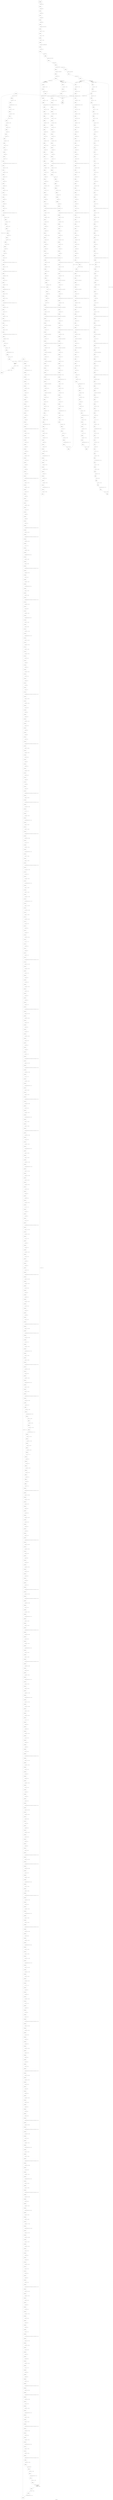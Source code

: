 digraph translate16to24 {
label="translate16to24"
67622 [label="N67622\n(rp:89, ep:0)\nexit", shape="doublecircle"]
67623 [label="N67623\n(rp:914, ep:914)\nentry", shape="doublecircle"]
67623 -> 67625 [label="%4 = alloca i16*, align 8"]
67625 [label="N67625\n(rp:913, ep:913)", shape="circle"]
67625 -> 67626 [label="%5 = alloca i8*, align 8"]
67626 [label="N67626\n(rp:912, ep:912)", shape="circle"]
67626 -> 67627 [label="%6 = alloca i8*, align 8"]
67627 [label="N67627\n(rp:911, ep:911)", shape="circle"]
67627 -> 67628 [label="%7 = alloca i32, align 4"]
67628 [label="N67628\n(rp:910, ep:910)", shape="circle"]
67628 -> 67629 [label="%8 = alloca i16, align 2"]
67629 [label="N67629\n(rp:909, ep:909)", shape="circle"]
67629 -> 67630 [label="%9 = alloca %struct.dtls1_timeout_st, align 4"]
67630 [label="N67630\n(rp:908, ep:908)", shape="circle"]
67630 -> 67632 [label="store i16* %0, i16** %4, align 8"]
67632 [label="N67632\n(rp:907, ep:907)", shape="circle"]
67632 -> 67634 [label="store i8* %1, i8** %5, align 8"]
67634 [label="N67634\n(rp:906, ep:906)", shape="circle"]
67634 -> 67639 [label="store i8* %2, i8** %6, align 8"]
67639 [label="N67639\n(rp:905, ep:905)", shape="circle"]
67639 -> 67640 [label="%10 = load i32, i32* @g_compatible_arch, align 4"]
67640 [label="N67640\n(rp:904, ep:904)", shape="circle"]
67640 -> 67641 [label="%11 = icmp ne i32 %10, 0"]
67641 [label="N67641\n(rp:903, ep:903)", shape="circle"]
67641 -> 68565 [label="[!(%11 = icmp ne i32 %10, 0)]"]
67641 -> 67643 [label="[%11 = icmp ne i32 %10, 0]"]
67643 [label="N67643\n(rp:902, ep:430)", shape="box"]
67643 -> 67644 [label="%14 = load i8*, i8** %5, align 8"]
67643 -> 67643 [label="@", style="dashed", color="orange"]
67643 -> 67647 [label="@", style="dashed", color="orange"]
67644 [label="N67644\n(rp:901, ep:429)", shape="circle"]
67644 -> 67645 [label="%15 = load i8*, i8** %6, align 8"]
67645 [label="N67645\n(rp:900, ep:428)", shape="circle"]
67645 -> 67646 [label="%16 = getelementptr inbounds i8, i8* %15, i64 -24"]
67646 [label="N67646\n(rp:899, ep:427)", shape="circle"]
67646 -> 67647 [label="%17 = icmp ule i8* %14, %16"]
67647 [label="N67647\n(rp:898, ep:426)", shape="circle"]
67647 -> 68566 [label="[%17 = icmp ule i8* %14, %16]"]
67647 -> 68122 [label="[!(%17 = icmp ule i8* %14, %16)]"]
67649 [label="N67649\n(rp:833, ep:901)", shape="circle"]
67649 -> 67650 [label="%20 = getelementptr inbounds i16, i16* %19, i32 1"]
67650 [label="N67650\n(rp:832, ep:900)", shape="circle"]
67650 -> 67651 [label="store i16* %20, i16** %4, align 8"]
67651 [label="N67651\n(rp:831, ep:899)", shape="circle"]
67651 -> 67652 [label="%21 = load i16, i16* %19, align 2"]
67652 [label="N67652\n(rp:830, ep:898)", shape="circle"]
67652 -> 67653 [label="store i16 %21, i16* %8, align 2"]
67653 [label="N67653\n(rp:829, ep:897)", shape="circle"]
67653 -> 67654 [label="%22 = load i16, i16* %8, align 2"]
67654 [label="N67654\n(rp:828, ep:896)", shape="circle"]
67654 -> 67655 [label="%23 = zext i16 %22 to i32"]
67655 [label="N67655\n(rp:827, ep:895)", shape="circle"]
67655 -> 67656 [label="%24 = ashr i32 %23, 8"]
67656 [label="N67656\n(rp:826, ep:894)", shape="circle"]
67656 -> 67657 [label="%25 = and i32 %24, 248"]
67657 [label="N67657\n(rp:825, ep:893)", shape="circle"]
67657 -> 67658 [label="%26 = load i16, i16* %8, align 2"]
67658 [label="N67658\n(rp:824, ep:892)", shape="circle"]
67658 -> 67659 [label="%27 = zext i16 %26 to i32"]
67659 [label="N67659\n(rp:823, ep:891)", shape="circle"]
67659 -> 67660 [label="%28 = ashr i32 %27, 13"]
67660 [label="N67660\n(rp:822, ep:890)", shape="circle"]
67660 -> 67661 [label="%29 = and i32 %28, 7"]
67661 [label="N67661\n(rp:821, ep:889)", shape="circle"]
67661 -> 67662 [label="%30 = or i32 %25, %29"]
67662 [label="N67662\n(rp:820, ep:888)", shape="circle"]
67662 -> 67663 [label="%31 = getelementptr inbounds %struct.dtls1_timeout_st, %struct.dtls1_timeout_st* %9, i32 0, i32 0"]
67663 [label="N67663\n(rp:819, ep:887)", shape="circle"]
67663 -> 67664 [label="store i32 %30, i32* %31, align 4"]
67664 [label="N67664\n(rp:818, ep:886)", shape="circle"]
67664 -> 67665 [label="%32 = load i16, i16* %8, align 2"]
67665 [label="N67665\n(rp:817, ep:885)", shape="circle"]
67665 -> 67666 [label="%33 = zext i16 %32 to i32"]
67666 [label="N67666\n(rp:816, ep:884)", shape="circle"]
67666 -> 67667 [label="%34 = ashr i32 %33, 3"]
67667 [label="N67667\n(rp:815, ep:883)", shape="circle"]
67667 -> 67668 [label="%35 = and i32 %34, 252"]
67668 [label="N67668\n(rp:814, ep:882)", shape="circle"]
67668 -> 67669 [label="%36 = load i16, i16* %8, align 2"]
67669 [label="N67669\n(rp:813, ep:881)", shape="circle"]
67669 -> 67670 [label="%37 = zext i16 %36 to i32"]
67670 [label="N67670\n(rp:812, ep:880)", shape="circle"]
67670 -> 67671 [label="%38 = ashr i32 %37, 9"]
67671 [label="N67671\n(rp:811, ep:879)", shape="circle"]
67671 -> 67672 [label="%39 = and i32 %38, 3"]
67672 [label="N67672\n(rp:810, ep:878)", shape="circle"]
67672 -> 67673 [label="%40 = or i32 %35, %39"]
67673 [label="N67673\n(rp:809, ep:877)", shape="circle"]
67673 -> 67674 [label="%41 = getelementptr inbounds %struct.dtls1_timeout_st, %struct.dtls1_timeout_st* %9, i32 0, i32 1"]
67674 [label="N67674\n(rp:808, ep:876)", shape="circle"]
67674 -> 67675 [label="store i32 %40, i32* %41, align 4"]
67675 [label="N67675\n(rp:807, ep:875)", shape="circle"]
67675 -> 67676 [label="%42 = load i16, i16* %8, align 2"]
67676 [label="N67676\n(rp:806, ep:874)", shape="circle"]
67676 -> 67677 [label="%43 = zext i16 %42 to i32"]
67677 [label="N67677\n(rp:805, ep:873)", shape="circle"]
67677 -> 67678 [label="%44 = shl i32 %43, 3"]
67678 [label="N67678\n(rp:804, ep:872)", shape="circle"]
67678 -> 67679 [label="%45 = and i32 %44, 248"]
67679 [label="N67679\n(rp:803, ep:871)", shape="circle"]
67679 -> 67680 [label="%46 = load i16, i16* %8, align 2"]
67680 [label="N67680\n(rp:802, ep:870)", shape="circle"]
67680 -> 67681 [label="%47 = zext i16 %46 to i32"]
67681 [label="N67681\n(rp:801, ep:869)", shape="circle"]
67681 -> 67682 [label="%48 = ashr i32 %47, 2"]
67682 [label="N67682\n(rp:800, ep:868)", shape="circle"]
67682 -> 67683 [label="%49 = and i32 %48, 7"]
67683 [label="N67683\n(rp:799, ep:867)", shape="circle"]
67683 -> 67684 [label="%50 = or i32 %45, %49"]
67684 [label="N67684\n(rp:798, ep:866)", shape="circle"]
67684 -> 67685 [label="%51 = getelementptr inbounds %struct.dtls1_timeout_st, %struct.dtls1_timeout_st* %9, i32 0, i32 2"]
67685 [label="N67685\n(rp:797, ep:865)", shape="circle"]
67685 -> 67686 [label="store i32 %50, i32* %51, align 4"]
67686 [label="N67686\n(rp:796, ep:864)", shape="circle"]
67686 -> 67687 [label="%52 = getelementptr inbounds %struct.dtls1_timeout_st, %struct.dtls1_timeout_st* %9, i32 0, i32 2"]
67687 [label="N67687\n(rp:795, ep:863)", shape="circle"]
67687 -> 67688 [label="%53 = load i32, i32* %52, align 4"]
67688 [label="N67688\n(rp:794, ep:862)", shape="circle"]
67688 -> 67689 [label="%54 = trunc i32 %53 to i8"]
67689 [label="N67689\n(rp:793, ep:861)", shape="circle"]
67689 -> 67690 [label="%55 = load i8*, i8** %5, align 8"]
67690 [label="N67690\n(rp:792, ep:860)", shape="circle"]
67690 -> 67691 [label="%56 = getelementptr inbounds i8, i8* %55, i32 1"]
67691 [label="N67691\n(rp:791, ep:859)", shape="circle"]
67691 -> 67692 [label="store i8* %56, i8** %5, align 8"]
67692 [label="N67692\n(rp:790, ep:858)", shape="circle"]
67692 -> 67693 [label="store i8 %54, i8* %55, align 1"]
67693 [label="N67693\n(rp:789, ep:857)", shape="circle"]
67693 -> 67694 [label="%57 = getelementptr inbounds %struct.dtls1_timeout_st, %struct.dtls1_timeout_st* %9, i32 0, i32 1"]
67694 [label="N67694\n(rp:788, ep:856)", shape="circle"]
67694 -> 67695 [label="%58 = load i32, i32* %57, align 4"]
67695 [label="N67695\n(rp:787, ep:855)", shape="circle"]
67695 -> 67696 [label="%59 = trunc i32 %58 to i8"]
67696 [label="N67696\n(rp:786, ep:854)", shape="circle"]
67696 -> 67697 [label="%60 = load i8*, i8** %5, align 8"]
67697 [label="N67697\n(rp:785, ep:853)", shape="circle"]
67697 -> 67698 [label="%61 = getelementptr inbounds i8, i8* %60, i32 1"]
67698 [label="N67698\n(rp:784, ep:852)", shape="circle"]
67698 -> 67699 [label="store i8* %61, i8** %5, align 8"]
67699 [label="N67699\n(rp:783, ep:851)", shape="circle"]
67699 -> 67700 [label="store i8 %59, i8* %60, align 1"]
67700 [label="N67700\n(rp:782, ep:850)", shape="circle"]
67700 -> 67701 [label="%62 = getelementptr inbounds %struct.dtls1_timeout_st, %struct.dtls1_timeout_st* %9, i32 0, i32 0"]
67701 [label="N67701\n(rp:781, ep:849)", shape="circle"]
67701 -> 67702 [label="%63 = load i32, i32* %62, align 4"]
67702 [label="N67702\n(rp:780, ep:848)", shape="circle"]
67702 -> 67703 [label="%64 = trunc i32 %63 to i8"]
67703 [label="N67703\n(rp:779, ep:847)", shape="circle"]
67703 -> 67704 [label="%65 = load i8*, i8** %5, align 8"]
67704 [label="N67704\n(rp:778, ep:846)", shape="circle"]
67704 -> 67705 [label="%66 = getelementptr inbounds i8, i8* %65, i32 1"]
67705 [label="N67705\n(rp:777, ep:845)", shape="circle"]
67705 -> 67706 [label="store i8* %66, i8** %5, align 8"]
67706 [label="N67706\n(rp:776, ep:844)", shape="circle"]
67706 -> 67707 [label="store i8 %64, i8* %65, align 1"]
67707 [label="N67707\n(rp:775, ep:843)", shape="circle"]
67707 -> 67708 [label="%67 = load i16*, i16** %4, align 8"]
67708 [label="N67708\n(rp:774, ep:842)", shape="circle"]
67708 -> 67709 [label="%68 = getelementptr inbounds i16, i16* %67, i32 1"]
67709 [label="N67709\n(rp:773, ep:841)", shape="circle"]
67709 -> 67710 [label="store i16* %68, i16** %4, align 8"]
67710 [label="N67710\n(rp:772, ep:840)", shape="circle"]
67710 -> 67711 [label="%69 = load i16, i16* %67, align 2"]
67711 [label="N67711\n(rp:771, ep:839)", shape="circle"]
67711 -> 67712 [label="store i16 %69, i16* %8, align 2"]
67712 [label="N67712\n(rp:770, ep:838)", shape="circle"]
67712 -> 67713 [label="%70 = load i16, i16* %8, align 2"]
67713 [label="N67713\n(rp:769, ep:837)", shape="circle"]
67713 -> 67714 [label="%71 = zext i16 %70 to i32"]
67714 [label="N67714\n(rp:768, ep:836)", shape="circle"]
67714 -> 67715 [label="%72 = ashr i32 %71, 8"]
67715 [label="N67715\n(rp:767, ep:835)", shape="circle"]
67715 -> 67716 [label="%73 = and i32 %72, 248"]
67716 [label="N67716\n(rp:766, ep:834)", shape="circle"]
67716 -> 67717 [label="%74 = load i16, i16* %8, align 2"]
67717 [label="N67717\n(rp:765, ep:833)", shape="circle"]
67717 -> 67718 [label="%75 = zext i16 %74 to i32"]
67718 [label="N67718\n(rp:764, ep:832)", shape="circle"]
67718 -> 67719 [label="%76 = ashr i32 %75, 13"]
67719 [label="N67719\n(rp:763, ep:831)", shape="circle"]
67719 -> 67720 [label="%77 = and i32 %76, 7"]
67720 [label="N67720\n(rp:762, ep:830)", shape="circle"]
67720 -> 67721 [label="%78 = or i32 %73, %77"]
67721 [label="N67721\n(rp:761, ep:829)", shape="circle"]
67721 -> 67722 [label="%79 = getelementptr inbounds %struct.dtls1_timeout_st, %struct.dtls1_timeout_st* %9, i32 0, i32 0"]
67722 [label="N67722\n(rp:760, ep:828)", shape="circle"]
67722 -> 67723 [label="store i32 %78, i32* %79, align 4"]
67723 [label="N67723\n(rp:759, ep:827)", shape="circle"]
67723 -> 67724 [label="%80 = load i16, i16* %8, align 2"]
67724 [label="N67724\n(rp:758, ep:826)", shape="circle"]
67724 -> 67725 [label="%81 = zext i16 %80 to i32"]
67725 [label="N67725\n(rp:757, ep:825)", shape="circle"]
67725 -> 67726 [label="%82 = ashr i32 %81, 3"]
67726 [label="N67726\n(rp:756, ep:824)", shape="circle"]
67726 -> 67727 [label="%83 = and i32 %82, 252"]
67727 [label="N67727\n(rp:755, ep:823)", shape="circle"]
67727 -> 67728 [label="%84 = load i16, i16* %8, align 2"]
67728 [label="N67728\n(rp:754, ep:822)", shape="circle"]
67728 -> 67729 [label="%85 = zext i16 %84 to i32"]
67729 [label="N67729\n(rp:753, ep:821)", shape="circle"]
67729 -> 67730 [label="%86 = ashr i32 %85, 9"]
67730 [label="N67730\n(rp:752, ep:820)", shape="circle"]
67730 -> 67731 [label="%87 = and i32 %86, 3"]
67731 [label="N67731\n(rp:751, ep:819)", shape="circle"]
67731 -> 67732 [label="%88 = or i32 %83, %87"]
67732 [label="N67732\n(rp:750, ep:818)", shape="circle"]
67732 -> 67733 [label="%89 = getelementptr inbounds %struct.dtls1_timeout_st, %struct.dtls1_timeout_st* %9, i32 0, i32 1"]
67733 [label="N67733\n(rp:749, ep:817)", shape="circle"]
67733 -> 67734 [label="store i32 %88, i32* %89, align 4"]
67734 [label="N67734\n(rp:748, ep:816)", shape="circle"]
67734 -> 67735 [label="%90 = load i16, i16* %8, align 2"]
67735 [label="N67735\n(rp:747, ep:815)", shape="circle"]
67735 -> 67736 [label="%91 = zext i16 %90 to i32"]
67736 [label="N67736\n(rp:746, ep:814)", shape="circle"]
67736 -> 67737 [label="%92 = shl i32 %91, 3"]
67737 [label="N67737\n(rp:745, ep:813)", shape="circle"]
67737 -> 67738 [label="%93 = and i32 %92, 248"]
67738 [label="N67738\n(rp:744, ep:812)", shape="circle"]
67738 -> 67739 [label="%94 = load i16, i16* %8, align 2"]
67739 [label="N67739\n(rp:743, ep:811)", shape="circle"]
67739 -> 67740 [label="%95 = zext i16 %94 to i32"]
67740 [label="N67740\n(rp:742, ep:810)", shape="circle"]
67740 -> 67741 [label="%96 = ashr i32 %95, 2"]
67741 [label="N67741\n(rp:741, ep:809)", shape="circle"]
67741 -> 67742 [label="%97 = and i32 %96, 7"]
67742 [label="N67742\n(rp:740, ep:808)", shape="circle"]
67742 -> 67743 [label="%98 = or i32 %93, %97"]
67743 [label="N67743\n(rp:739, ep:807)", shape="circle"]
67743 -> 67744 [label="%99 = getelementptr inbounds %struct.dtls1_timeout_st, %struct.dtls1_timeout_st* %9, i32 0, i32 2"]
67744 [label="N67744\n(rp:738, ep:806)", shape="circle"]
67744 -> 67745 [label="store i32 %98, i32* %99, align 4"]
67745 [label="N67745\n(rp:737, ep:805)", shape="circle"]
67745 -> 67746 [label="%100 = getelementptr inbounds %struct.dtls1_timeout_st, %struct.dtls1_timeout_st* %9, i32 0, i32 2"]
67746 [label="N67746\n(rp:736, ep:804)", shape="circle"]
67746 -> 67747 [label="%101 = load i32, i32* %100, align 4"]
67747 [label="N67747\n(rp:735, ep:803)", shape="circle"]
67747 -> 67748 [label="%102 = trunc i32 %101 to i8"]
67748 [label="N67748\n(rp:734, ep:802)", shape="circle"]
67748 -> 67749 [label="%103 = load i8*, i8** %5, align 8"]
67749 [label="N67749\n(rp:733, ep:801)", shape="circle"]
67749 -> 67750 [label="%104 = getelementptr inbounds i8, i8* %103, i32 1"]
67750 [label="N67750\n(rp:732, ep:800)", shape="circle"]
67750 -> 67751 [label="store i8* %104, i8** %5, align 8"]
67751 [label="N67751\n(rp:731, ep:799)", shape="circle"]
67751 -> 67752 [label="store i8 %102, i8* %103, align 1"]
67752 [label="N67752\n(rp:730, ep:798)", shape="circle"]
67752 -> 67753 [label="%105 = getelementptr inbounds %struct.dtls1_timeout_st, %struct.dtls1_timeout_st* %9, i32 0, i32 1"]
67753 [label="N67753\n(rp:729, ep:797)", shape="circle"]
67753 -> 67754 [label="%106 = load i32, i32* %105, align 4"]
67754 [label="N67754\n(rp:728, ep:796)", shape="circle"]
67754 -> 67755 [label="%107 = trunc i32 %106 to i8"]
67755 [label="N67755\n(rp:727, ep:795)", shape="circle"]
67755 -> 67756 [label="%108 = load i8*, i8** %5, align 8"]
67756 [label="N67756\n(rp:726, ep:794)", shape="circle"]
67756 -> 67757 [label="%109 = getelementptr inbounds i8, i8* %108, i32 1"]
67757 [label="N67757\n(rp:725, ep:793)", shape="circle"]
67757 -> 67758 [label="store i8* %109, i8** %5, align 8"]
67758 [label="N67758\n(rp:724, ep:792)", shape="circle"]
67758 -> 67759 [label="store i8 %107, i8* %108, align 1"]
67759 [label="N67759\n(rp:723, ep:791)", shape="circle"]
67759 -> 67760 [label="%110 = getelementptr inbounds %struct.dtls1_timeout_st, %struct.dtls1_timeout_st* %9, i32 0, i32 0"]
67760 [label="N67760\n(rp:722, ep:790)", shape="circle"]
67760 -> 67761 [label="%111 = load i32, i32* %110, align 4"]
67761 [label="N67761\n(rp:721, ep:789)", shape="circle"]
67761 -> 67762 [label="%112 = trunc i32 %111 to i8"]
67762 [label="N67762\n(rp:720, ep:788)", shape="circle"]
67762 -> 67763 [label="%113 = load i8*, i8** %5, align 8"]
67763 [label="N67763\n(rp:719, ep:787)", shape="circle"]
67763 -> 67764 [label="%114 = getelementptr inbounds i8, i8* %113, i32 1"]
67764 [label="N67764\n(rp:718, ep:786)", shape="circle"]
67764 -> 67765 [label="store i8* %114, i8** %5, align 8"]
67765 [label="N67765\n(rp:717, ep:785)", shape="circle"]
67765 -> 67766 [label="store i8 %112, i8* %113, align 1"]
67766 [label="N67766\n(rp:716, ep:784)", shape="circle"]
67766 -> 67767 [label="%115 = load i16*, i16** %4, align 8"]
67767 [label="N67767\n(rp:715, ep:783)", shape="circle"]
67767 -> 67768 [label="%116 = getelementptr inbounds i16, i16* %115, i32 1"]
67768 [label="N67768\n(rp:714, ep:782)", shape="circle"]
67768 -> 67769 [label="store i16* %116, i16** %4, align 8"]
67769 [label="N67769\n(rp:713, ep:781)", shape="circle"]
67769 -> 67770 [label="%117 = load i16, i16* %115, align 2"]
67770 [label="N67770\n(rp:712, ep:780)", shape="circle"]
67770 -> 67771 [label="store i16 %117, i16* %8, align 2"]
67771 [label="N67771\n(rp:711, ep:779)", shape="circle"]
67771 -> 67772 [label="%118 = load i16, i16* %8, align 2"]
67772 [label="N67772\n(rp:710, ep:778)", shape="circle"]
67772 -> 67773 [label="%119 = zext i16 %118 to i32"]
67773 [label="N67773\n(rp:709, ep:777)", shape="circle"]
67773 -> 67774 [label="%120 = ashr i32 %119, 8"]
67774 [label="N67774\n(rp:708, ep:776)", shape="circle"]
67774 -> 67775 [label="%121 = and i32 %120, 248"]
67775 [label="N67775\n(rp:707, ep:775)", shape="circle"]
67775 -> 67776 [label="%122 = load i16, i16* %8, align 2"]
67776 [label="N67776\n(rp:706, ep:774)", shape="circle"]
67776 -> 67777 [label="%123 = zext i16 %122 to i32"]
67777 [label="N67777\n(rp:705, ep:773)", shape="circle"]
67777 -> 67778 [label="%124 = ashr i32 %123, 13"]
67778 [label="N67778\n(rp:704, ep:772)", shape="circle"]
67778 -> 67779 [label="%125 = and i32 %124, 7"]
67779 [label="N67779\n(rp:703, ep:771)", shape="circle"]
67779 -> 67780 [label="%126 = or i32 %121, %125"]
67780 [label="N67780\n(rp:702, ep:770)", shape="circle"]
67780 -> 67781 [label="%127 = getelementptr inbounds %struct.dtls1_timeout_st, %struct.dtls1_timeout_st* %9, i32 0, i32 0"]
67781 [label="N67781\n(rp:701, ep:769)", shape="circle"]
67781 -> 67782 [label="store i32 %126, i32* %127, align 4"]
67782 [label="N67782\n(rp:700, ep:768)", shape="circle"]
67782 -> 67783 [label="%128 = load i16, i16* %8, align 2"]
67783 [label="N67783\n(rp:699, ep:767)", shape="circle"]
67783 -> 67784 [label="%129 = zext i16 %128 to i32"]
67784 [label="N67784\n(rp:698, ep:766)", shape="circle"]
67784 -> 67785 [label="%130 = ashr i32 %129, 3"]
67785 [label="N67785\n(rp:697, ep:765)", shape="circle"]
67785 -> 67786 [label="%131 = and i32 %130, 252"]
67786 [label="N67786\n(rp:696, ep:764)", shape="circle"]
67786 -> 67787 [label="%132 = load i16, i16* %8, align 2"]
67787 [label="N67787\n(rp:695, ep:763)", shape="circle"]
67787 -> 67788 [label="%133 = zext i16 %132 to i32"]
67788 [label="N67788\n(rp:694, ep:762)", shape="circle"]
67788 -> 67789 [label="%134 = ashr i32 %133, 9"]
67789 [label="N67789\n(rp:693, ep:761)", shape="circle"]
67789 -> 67790 [label="%135 = and i32 %134, 3"]
67790 [label="N67790\n(rp:692, ep:760)", shape="circle"]
67790 -> 67791 [label="%136 = or i32 %131, %135"]
67791 [label="N67791\n(rp:691, ep:759)", shape="circle"]
67791 -> 67792 [label="%137 = getelementptr inbounds %struct.dtls1_timeout_st, %struct.dtls1_timeout_st* %9, i32 0, i32 1"]
67792 [label="N67792\n(rp:690, ep:758)", shape="circle"]
67792 -> 67793 [label="store i32 %136, i32* %137, align 4"]
67793 [label="N67793\n(rp:689, ep:757)", shape="circle"]
67793 -> 67794 [label="%138 = load i16, i16* %8, align 2"]
67794 [label="N67794\n(rp:688, ep:756)", shape="circle"]
67794 -> 67795 [label="%139 = zext i16 %138 to i32"]
67795 [label="N67795\n(rp:687, ep:755)", shape="circle"]
67795 -> 67796 [label="%140 = shl i32 %139, 3"]
67796 [label="N67796\n(rp:686, ep:754)", shape="circle"]
67796 -> 67797 [label="%141 = and i32 %140, 248"]
67797 [label="N67797\n(rp:685, ep:753)", shape="circle"]
67797 -> 67798 [label="%142 = load i16, i16* %8, align 2"]
67798 [label="N67798\n(rp:684, ep:752)", shape="circle"]
67798 -> 67799 [label="%143 = zext i16 %142 to i32"]
67799 [label="N67799\n(rp:683, ep:751)", shape="circle"]
67799 -> 67800 [label="%144 = ashr i32 %143, 2"]
67800 [label="N67800\n(rp:682, ep:750)", shape="circle"]
67800 -> 67801 [label="%145 = and i32 %144, 7"]
67801 [label="N67801\n(rp:681, ep:749)", shape="circle"]
67801 -> 67802 [label="%146 = or i32 %141, %145"]
67802 [label="N67802\n(rp:680, ep:748)", shape="circle"]
67802 -> 67803 [label="%147 = getelementptr inbounds %struct.dtls1_timeout_st, %struct.dtls1_timeout_st* %9, i32 0, i32 2"]
67803 [label="N67803\n(rp:679, ep:747)", shape="circle"]
67803 -> 67804 [label="store i32 %146, i32* %147, align 4"]
67804 [label="N67804\n(rp:678, ep:746)", shape="circle"]
67804 -> 67805 [label="%148 = getelementptr inbounds %struct.dtls1_timeout_st, %struct.dtls1_timeout_st* %9, i32 0, i32 2"]
67805 [label="N67805\n(rp:677, ep:745)", shape="circle"]
67805 -> 67806 [label="%149 = load i32, i32* %148, align 4"]
67806 [label="N67806\n(rp:676, ep:744)", shape="circle"]
67806 -> 67807 [label="%150 = trunc i32 %149 to i8"]
67807 [label="N67807\n(rp:675, ep:743)", shape="circle"]
67807 -> 67808 [label="%151 = load i8*, i8** %5, align 8"]
67808 [label="N67808\n(rp:674, ep:742)", shape="circle"]
67808 -> 67809 [label="%152 = getelementptr inbounds i8, i8* %151, i32 1"]
67809 [label="N67809\n(rp:673, ep:741)", shape="circle"]
67809 -> 67810 [label="store i8* %152, i8** %5, align 8"]
67810 [label="N67810\n(rp:672, ep:740)", shape="circle"]
67810 -> 67811 [label="store i8 %150, i8* %151, align 1"]
67811 [label="N67811\n(rp:671, ep:739)", shape="circle"]
67811 -> 67812 [label="%153 = getelementptr inbounds %struct.dtls1_timeout_st, %struct.dtls1_timeout_st* %9, i32 0, i32 1"]
67812 [label="N67812\n(rp:670, ep:738)", shape="circle"]
67812 -> 67813 [label="%154 = load i32, i32* %153, align 4"]
67813 [label="N67813\n(rp:669, ep:737)", shape="circle"]
67813 -> 67814 [label="%155 = trunc i32 %154 to i8"]
67814 [label="N67814\n(rp:668, ep:736)", shape="circle"]
67814 -> 67815 [label="%156 = load i8*, i8** %5, align 8"]
67815 [label="N67815\n(rp:667, ep:735)", shape="circle"]
67815 -> 67816 [label="%157 = getelementptr inbounds i8, i8* %156, i32 1"]
67816 [label="N67816\n(rp:666, ep:734)", shape="circle"]
67816 -> 67817 [label="store i8* %157, i8** %5, align 8"]
67817 [label="N67817\n(rp:665, ep:733)", shape="circle"]
67817 -> 67818 [label="store i8 %155, i8* %156, align 1"]
67818 [label="N67818\n(rp:664, ep:732)", shape="circle"]
67818 -> 67819 [label="%158 = getelementptr inbounds %struct.dtls1_timeout_st, %struct.dtls1_timeout_st* %9, i32 0, i32 0"]
67819 [label="N67819\n(rp:663, ep:731)", shape="circle"]
67819 -> 67820 [label="%159 = load i32, i32* %158, align 4"]
67820 [label="N67820\n(rp:662, ep:730)", shape="circle"]
67820 -> 67821 [label="%160 = trunc i32 %159 to i8"]
67821 [label="N67821\n(rp:661, ep:729)", shape="circle"]
67821 -> 67822 [label="%161 = load i8*, i8** %5, align 8"]
67822 [label="N67822\n(rp:660, ep:728)", shape="circle"]
67822 -> 67823 [label="%162 = getelementptr inbounds i8, i8* %161, i32 1"]
67823 [label="N67823\n(rp:659, ep:727)", shape="circle"]
67823 -> 67824 [label="store i8* %162, i8** %5, align 8"]
67824 [label="N67824\n(rp:658, ep:726)", shape="circle"]
67824 -> 67825 [label="store i8 %160, i8* %161, align 1"]
67825 [label="N67825\n(rp:657, ep:725)", shape="circle"]
67825 -> 67826 [label="%163 = load i16*, i16** %4, align 8"]
67826 [label="N67826\n(rp:656, ep:724)", shape="circle"]
67826 -> 67827 [label="%164 = getelementptr inbounds i16, i16* %163, i32 1"]
67827 [label="N67827\n(rp:655, ep:723)", shape="circle"]
67827 -> 67828 [label="store i16* %164, i16** %4, align 8"]
67828 [label="N67828\n(rp:654, ep:722)", shape="circle"]
67828 -> 67829 [label="%165 = load i16, i16* %163, align 2"]
67829 [label="N67829\n(rp:653, ep:721)", shape="circle"]
67829 -> 67830 [label="store i16 %165, i16* %8, align 2"]
67830 [label="N67830\n(rp:652, ep:720)", shape="circle"]
67830 -> 67831 [label="%166 = load i16, i16* %8, align 2"]
67831 [label="N67831\n(rp:651, ep:719)", shape="circle"]
67831 -> 67832 [label="%167 = zext i16 %166 to i32"]
67832 [label="N67832\n(rp:650, ep:718)", shape="circle"]
67832 -> 67833 [label="%168 = ashr i32 %167, 8"]
67833 [label="N67833\n(rp:649, ep:717)", shape="circle"]
67833 -> 67834 [label="%169 = and i32 %168, 248"]
67834 [label="N67834\n(rp:648, ep:716)", shape="circle"]
67834 -> 67835 [label="%170 = load i16, i16* %8, align 2"]
67835 [label="N67835\n(rp:647, ep:715)", shape="circle"]
67835 -> 67836 [label="%171 = zext i16 %170 to i32"]
67836 [label="N67836\n(rp:646, ep:714)", shape="circle"]
67836 -> 67837 [label="%172 = ashr i32 %171, 13"]
67837 [label="N67837\n(rp:645, ep:713)", shape="circle"]
67837 -> 67838 [label="%173 = and i32 %172, 7"]
67838 [label="N67838\n(rp:644, ep:712)", shape="circle"]
67838 -> 67839 [label="%174 = or i32 %169, %173"]
67839 [label="N67839\n(rp:643, ep:711)", shape="circle"]
67839 -> 67840 [label="%175 = getelementptr inbounds %struct.dtls1_timeout_st, %struct.dtls1_timeout_st* %9, i32 0, i32 0"]
67840 [label="N67840\n(rp:642, ep:710)", shape="circle"]
67840 -> 67841 [label="store i32 %174, i32* %175, align 4"]
67841 [label="N67841\n(rp:641, ep:709)", shape="circle"]
67841 -> 67842 [label="%176 = load i16, i16* %8, align 2"]
67842 [label="N67842\n(rp:640, ep:708)", shape="circle"]
67842 -> 67843 [label="%177 = zext i16 %176 to i32"]
67843 [label="N67843\n(rp:639, ep:707)", shape="circle"]
67843 -> 67844 [label="%178 = ashr i32 %177, 3"]
67844 [label="N67844\n(rp:638, ep:706)", shape="circle"]
67844 -> 67845 [label="%179 = and i32 %178, 252"]
67845 [label="N67845\n(rp:637, ep:705)", shape="circle"]
67845 -> 67846 [label="%180 = load i16, i16* %8, align 2"]
67846 [label="N67846\n(rp:636, ep:704)", shape="circle"]
67846 -> 67847 [label="%181 = zext i16 %180 to i32"]
67847 [label="N67847\n(rp:635, ep:703)", shape="circle"]
67847 -> 67848 [label="%182 = ashr i32 %181, 9"]
67848 [label="N67848\n(rp:634, ep:702)", shape="circle"]
67848 -> 67849 [label="%183 = and i32 %182, 3"]
67849 [label="N67849\n(rp:633, ep:701)", shape="circle"]
67849 -> 67850 [label="%184 = or i32 %179, %183"]
67850 [label="N67850\n(rp:632, ep:700)", shape="circle"]
67850 -> 67851 [label="%185 = getelementptr inbounds %struct.dtls1_timeout_st, %struct.dtls1_timeout_st* %9, i32 0, i32 1"]
67851 [label="N67851\n(rp:631, ep:699)", shape="circle"]
67851 -> 67852 [label="store i32 %184, i32* %185, align 4"]
67852 [label="N67852\n(rp:630, ep:698)", shape="circle"]
67852 -> 67853 [label="%186 = load i16, i16* %8, align 2"]
67853 [label="N67853\n(rp:629, ep:697)", shape="circle"]
67853 -> 67854 [label="%187 = zext i16 %186 to i32"]
67854 [label="N67854\n(rp:628, ep:696)", shape="circle"]
67854 -> 67855 [label="%188 = shl i32 %187, 3"]
67855 [label="N67855\n(rp:627, ep:695)", shape="circle"]
67855 -> 67856 [label="%189 = and i32 %188, 248"]
67856 [label="N67856\n(rp:626, ep:694)", shape="circle"]
67856 -> 67857 [label="%190 = load i16, i16* %8, align 2"]
67857 [label="N67857\n(rp:625, ep:693)", shape="circle"]
67857 -> 67858 [label="%191 = zext i16 %190 to i32"]
67858 [label="N67858\n(rp:624, ep:692)", shape="circle"]
67858 -> 67859 [label="%192 = ashr i32 %191, 2"]
67859 [label="N67859\n(rp:623, ep:691)", shape="circle"]
67859 -> 67860 [label="%193 = and i32 %192, 7"]
67860 [label="N67860\n(rp:622, ep:690)", shape="circle"]
67860 -> 67861 [label="%194 = or i32 %189, %193"]
67861 [label="N67861\n(rp:621, ep:689)", shape="circle"]
67861 -> 67862 [label="%195 = getelementptr inbounds %struct.dtls1_timeout_st, %struct.dtls1_timeout_st* %9, i32 0, i32 2"]
67862 [label="N67862\n(rp:620, ep:688)", shape="circle"]
67862 -> 67863 [label="store i32 %194, i32* %195, align 4"]
67863 [label="N67863\n(rp:619, ep:687)", shape="circle"]
67863 -> 67864 [label="%196 = getelementptr inbounds %struct.dtls1_timeout_st, %struct.dtls1_timeout_st* %9, i32 0, i32 2"]
67864 [label="N67864\n(rp:618, ep:686)", shape="circle"]
67864 -> 67865 [label="%197 = load i32, i32* %196, align 4"]
67865 [label="N67865\n(rp:617, ep:685)", shape="circle"]
67865 -> 67866 [label="%198 = trunc i32 %197 to i8"]
67866 [label="N67866\n(rp:616, ep:684)", shape="circle"]
67866 -> 67867 [label="%199 = load i8*, i8** %5, align 8"]
67867 [label="N67867\n(rp:615, ep:683)", shape="circle"]
67867 -> 67868 [label="%200 = getelementptr inbounds i8, i8* %199, i32 1"]
67868 [label="N67868\n(rp:614, ep:682)", shape="circle"]
67868 -> 67869 [label="store i8* %200, i8** %5, align 8"]
67869 [label="N67869\n(rp:613, ep:681)", shape="circle"]
67869 -> 67870 [label="store i8 %198, i8* %199, align 1"]
67870 [label="N67870\n(rp:612, ep:680)", shape="circle"]
67870 -> 67871 [label="%201 = getelementptr inbounds %struct.dtls1_timeout_st, %struct.dtls1_timeout_st* %9, i32 0, i32 1"]
67871 [label="N67871\n(rp:611, ep:679)", shape="circle"]
67871 -> 67872 [label="%202 = load i32, i32* %201, align 4"]
67872 [label="N67872\n(rp:610, ep:678)", shape="circle"]
67872 -> 67873 [label="%203 = trunc i32 %202 to i8"]
67873 [label="N67873\n(rp:609, ep:677)", shape="circle"]
67873 -> 67874 [label="%204 = load i8*, i8** %5, align 8"]
67874 [label="N67874\n(rp:608, ep:676)", shape="circle"]
67874 -> 67875 [label="%205 = getelementptr inbounds i8, i8* %204, i32 1"]
67875 [label="N67875\n(rp:607, ep:675)", shape="circle"]
67875 -> 67876 [label="store i8* %205, i8** %5, align 8"]
67876 [label="N67876\n(rp:606, ep:674)", shape="circle"]
67876 -> 67877 [label="store i8 %203, i8* %204, align 1"]
67877 [label="N67877\n(rp:605, ep:673)", shape="circle"]
67877 -> 67878 [label="%206 = getelementptr inbounds %struct.dtls1_timeout_st, %struct.dtls1_timeout_st* %9, i32 0, i32 0"]
67878 [label="N67878\n(rp:604, ep:672)", shape="circle"]
67878 -> 67879 [label="%207 = load i32, i32* %206, align 4"]
67879 [label="N67879\n(rp:603, ep:671)", shape="circle"]
67879 -> 67880 [label="%208 = trunc i32 %207 to i8"]
67880 [label="N67880\n(rp:602, ep:670)", shape="circle"]
67880 -> 67881 [label="%209 = load i8*, i8** %5, align 8"]
67881 [label="N67881\n(rp:601, ep:669)", shape="circle"]
67881 -> 67882 [label="%210 = getelementptr inbounds i8, i8* %209, i32 1"]
67882 [label="N67882\n(rp:600, ep:668)", shape="circle"]
67882 -> 67883 [label="store i8* %210, i8** %5, align 8"]
67883 [label="N67883\n(rp:599, ep:667)", shape="circle"]
67883 -> 67884 [label="store i8 %208, i8* %209, align 1"]
67884 [label="N67884\n(rp:598, ep:666)", shape="circle"]
67884 -> 67885 [label="%211 = load i16*, i16** %4, align 8"]
67885 [label="N67885\n(rp:597, ep:665)", shape="circle"]
67885 -> 67886 [label="%212 = getelementptr inbounds i16, i16* %211, i32 1"]
67886 [label="N67886\n(rp:596, ep:664)", shape="circle"]
67886 -> 67887 [label="store i16* %212, i16** %4, align 8"]
67887 [label="N67887\n(rp:595, ep:663)", shape="circle"]
67887 -> 67888 [label="%213 = load i16, i16* %211, align 2"]
67888 [label="N67888\n(rp:594, ep:662)", shape="circle"]
67888 -> 67889 [label="store i16 %213, i16* %8, align 2"]
67889 [label="N67889\n(rp:593, ep:661)", shape="circle"]
67889 -> 67890 [label="%214 = load i16, i16* %8, align 2"]
67890 [label="N67890\n(rp:592, ep:660)", shape="circle"]
67890 -> 67891 [label="%215 = zext i16 %214 to i32"]
67891 [label="N67891\n(rp:591, ep:659)", shape="circle"]
67891 -> 67892 [label="%216 = ashr i32 %215, 8"]
67892 [label="N67892\n(rp:590, ep:658)", shape="circle"]
67892 -> 67893 [label="%217 = and i32 %216, 248"]
67893 [label="N67893\n(rp:589, ep:657)", shape="circle"]
67893 -> 67894 [label="%218 = load i16, i16* %8, align 2"]
67894 [label="N67894\n(rp:588, ep:656)", shape="circle"]
67894 -> 67895 [label="%219 = zext i16 %218 to i32"]
67895 [label="N67895\n(rp:587, ep:655)", shape="circle"]
67895 -> 67896 [label="%220 = ashr i32 %219, 13"]
67896 [label="N67896\n(rp:586, ep:654)", shape="circle"]
67896 -> 67897 [label="%221 = and i32 %220, 7"]
67897 [label="N67897\n(rp:585, ep:653)", shape="circle"]
67897 -> 67898 [label="%222 = or i32 %217, %221"]
67898 [label="N67898\n(rp:584, ep:652)", shape="circle"]
67898 -> 67899 [label="%223 = getelementptr inbounds %struct.dtls1_timeout_st, %struct.dtls1_timeout_st* %9, i32 0, i32 0"]
67899 [label="N67899\n(rp:583, ep:651)", shape="circle"]
67899 -> 67900 [label="store i32 %222, i32* %223, align 4"]
67900 [label="N67900\n(rp:582, ep:650)", shape="circle"]
67900 -> 67901 [label="%224 = load i16, i16* %8, align 2"]
67901 [label="N67901\n(rp:581, ep:649)", shape="circle"]
67901 -> 67902 [label="%225 = zext i16 %224 to i32"]
67902 [label="N67902\n(rp:580, ep:648)", shape="circle"]
67902 -> 67903 [label="%226 = ashr i32 %225, 3"]
67903 [label="N67903\n(rp:579, ep:647)", shape="circle"]
67903 -> 67904 [label="%227 = and i32 %226, 252"]
67904 [label="N67904\n(rp:578, ep:646)", shape="circle"]
67904 -> 67905 [label="%228 = load i16, i16* %8, align 2"]
67905 [label="N67905\n(rp:577, ep:645)", shape="circle"]
67905 -> 67906 [label="%229 = zext i16 %228 to i32"]
67906 [label="N67906\n(rp:576, ep:644)", shape="circle"]
67906 -> 67907 [label="%230 = ashr i32 %229, 9"]
67907 [label="N67907\n(rp:575, ep:643)", shape="circle"]
67907 -> 67908 [label="%231 = and i32 %230, 3"]
67908 [label="N67908\n(rp:574, ep:642)", shape="circle"]
67908 -> 67909 [label="%232 = or i32 %227, %231"]
67909 [label="N67909\n(rp:573, ep:641)", shape="circle"]
67909 -> 67910 [label="%233 = getelementptr inbounds %struct.dtls1_timeout_st, %struct.dtls1_timeout_st* %9, i32 0, i32 1"]
67910 [label="N67910\n(rp:572, ep:640)", shape="circle"]
67910 -> 67911 [label="store i32 %232, i32* %233, align 4"]
67911 [label="N67911\n(rp:571, ep:639)", shape="circle"]
67911 -> 67912 [label="%234 = load i16, i16* %8, align 2"]
67912 [label="N67912\n(rp:570, ep:638)", shape="circle"]
67912 -> 67913 [label="%235 = zext i16 %234 to i32"]
67913 [label="N67913\n(rp:569, ep:637)", shape="circle"]
67913 -> 67914 [label="%236 = shl i32 %235, 3"]
67914 [label="N67914\n(rp:568, ep:636)", shape="circle"]
67914 -> 67915 [label="%237 = and i32 %236, 248"]
67915 [label="N67915\n(rp:567, ep:635)", shape="circle"]
67915 -> 67916 [label="%238 = load i16, i16* %8, align 2"]
67916 [label="N67916\n(rp:566, ep:634)", shape="circle"]
67916 -> 67917 [label="%239 = zext i16 %238 to i32"]
67917 [label="N67917\n(rp:565, ep:633)", shape="circle"]
67917 -> 67918 [label="%240 = ashr i32 %239, 2"]
67918 [label="N67918\n(rp:564, ep:632)", shape="circle"]
67918 -> 67919 [label="%241 = and i32 %240, 7"]
67919 [label="N67919\n(rp:563, ep:631)", shape="circle"]
67919 -> 67920 [label="%242 = or i32 %237, %241"]
67920 [label="N67920\n(rp:562, ep:630)", shape="circle"]
67920 -> 67921 [label="%243 = getelementptr inbounds %struct.dtls1_timeout_st, %struct.dtls1_timeout_st* %9, i32 0, i32 2"]
67921 [label="N67921\n(rp:561, ep:629)", shape="circle"]
67921 -> 67922 [label="store i32 %242, i32* %243, align 4"]
67922 [label="N67922\n(rp:560, ep:628)", shape="circle"]
67922 -> 67923 [label="%244 = getelementptr inbounds %struct.dtls1_timeout_st, %struct.dtls1_timeout_st* %9, i32 0, i32 2"]
67923 [label="N67923\n(rp:559, ep:627)", shape="circle"]
67923 -> 67924 [label="%245 = load i32, i32* %244, align 4"]
67924 [label="N67924\n(rp:558, ep:626)", shape="circle"]
67924 -> 67925 [label="%246 = trunc i32 %245 to i8"]
67925 [label="N67925\n(rp:557, ep:625)", shape="circle"]
67925 -> 67926 [label="%247 = load i8*, i8** %5, align 8"]
67926 [label="N67926\n(rp:556, ep:624)", shape="circle"]
67926 -> 67927 [label="%248 = getelementptr inbounds i8, i8* %247, i32 1"]
67927 [label="N67927\n(rp:555, ep:623)", shape="circle"]
67927 -> 67928 [label="store i8* %248, i8** %5, align 8"]
67928 [label="N67928\n(rp:554, ep:622)", shape="circle"]
67928 -> 67929 [label="store i8 %246, i8* %247, align 1"]
67929 [label="N67929\n(rp:553, ep:621)", shape="circle"]
67929 -> 67930 [label="%249 = getelementptr inbounds %struct.dtls1_timeout_st, %struct.dtls1_timeout_st* %9, i32 0, i32 1"]
67930 [label="N67930\n(rp:552, ep:620)", shape="circle"]
67930 -> 67931 [label="%250 = load i32, i32* %249, align 4"]
67931 [label="N67931\n(rp:551, ep:619)", shape="circle"]
67931 -> 67932 [label="%251 = trunc i32 %250 to i8"]
67932 [label="N67932\n(rp:550, ep:618)", shape="circle"]
67932 -> 67933 [label="%252 = load i8*, i8** %5, align 8"]
67933 [label="N67933\n(rp:549, ep:617)", shape="circle"]
67933 -> 67934 [label="%253 = getelementptr inbounds i8, i8* %252, i32 1"]
67934 [label="N67934\n(rp:548, ep:616)", shape="circle"]
67934 -> 67935 [label="store i8* %253, i8** %5, align 8"]
67935 [label="N67935\n(rp:547, ep:615)", shape="circle"]
67935 -> 67936 [label="store i8 %251, i8* %252, align 1"]
67936 [label="N67936\n(rp:546, ep:614)", shape="circle"]
67936 -> 67937 [label="%254 = getelementptr inbounds %struct.dtls1_timeout_st, %struct.dtls1_timeout_st* %9, i32 0, i32 0"]
67937 [label="N67937\n(rp:545, ep:613)", shape="circle"]
67937 -> 67938 [label="%255 = load i32, i32* %254, align 4"]
67938 [label="N67938\n(rp:544, ep:612)", shape="circle"]
67938 -> 67939 [label="%256 = trunc i32 %255 to i8"]
67939 [label="N67939\n(rp:543, ep:611)", shape="circle"]
67939 -> 67940 [label="%257 = load i8*, i8** %5, align 8"]
67940 [label="N67940\n(rp:542, ep:610)", shape="circle"]
67940 -> 67941 [label="%258 = getelementptr inbounds i8, i8* %257, i32 1"]
67941 [label="N67941\n(rp:541, ep:609)", shape="circle"]
67941 -> 67942 [label="store i8* %258, i8** %5, align 8"]
67942 [label="N67942\n(rp:540, ep:608)", shape="circle"]
67942 -> 67943 [label="store i8 %256, i8* %257, align 1"]
67943 [label="N67943\n(rp:539, ep:607)", shape="circle"]
67943 -> 67944 [label="%259 = load i16*, i16** %4, align 8"]
67944 [label="N67944\n(rp:538, ep:606)", shape="circle"]
67944 -> 67945 [label="%260 = getelementptr inbounds i16, i16* %259, i32 1"]
67945 [label="N67945\n(rp:537, ep:605)", shape="circle"]
67945 -> 67946 [label="store i16* %260, i16** %4, align 8"]
67946 [label="N67946\n(rp:536, ep:604)", shape="circle"]
67946 -> 67947 [label="%261 = load i16, i16* %259, align 2"]
67947 [label="N67947\n(rp:535, ep:603)", shape="circle"]
67947 -> 67948 [label="store i16 %261, i16* %8, align 2"]
67948 [label="N67948\n(rp:534, ep:602)", shape="circle"]
67948 -> 67949 [label="%262 = load i16, i16* %8, align 2"]
67949 [label="N67949\n(rp:533, ep:601)", shape="circle"]
67949 -> 67950 [label="%263 = zext i16 %262 to i32"]
67950 [label="N67950\n(rp:532, ep:600)", shape="circle"]
67950 -> 67951 [label="%264 = ashr i32 %263, 8"]
67951 [label="N67951\n(rp:531, ep:599)", shape="circle"]
67951 -> 67952 [label="%265 = and i32 %264, 248"]
67952 [label="N67952\n(rp:530, ep:598)", shape="circle"]
67952 -> 67953 [label="%266 = load i16, i16* %8, align 2"]
67953 [label="N67953\n(rp:529, ep:597)", shape="circle"]
67953 -> 67954 [label="%267 = zext i16 %266 to i32"]
67954 [label="N67954\n(rp:528, ep:596)", shape="circle"]
67954 -> 67955 [label="%268 = ashr i32 %267, 13"]
67955 [label="N67955\n(rp:527, ep:595)", shape="circle"]
67955 -> 67956 [label="%269 = and i32 %268, 7"]
67956 [label="N67956\n(rp:526, ep:594)", shape="circle"]
67956 -> 67957 [label="%270 = or i32 %265, %269"]
67957 [label="N67957\n(rp:525, ep:593)", shape="circle"]
67957 -> 67958 [label="%271 = getelementptr inbounds %struct.dtls1_timeout_st, %struct.dtls1_timeout_st* %9, i32 0, i32 0"]
67958 [label="N67958\n(rp:524, ep:592)", shape="circle"]
67958 -> 67959 [label="store i32 %270, i32* %271, align 4"]
67959 [label="N67959\n(rp:523, ep:591)", shape="circle"]
67959 -> 67960 [label="%272 = load i16, i16* %8, align 2"]
67960 [label="N67960\n(rp:522, ep:590)", shape="circle"]
67960 -> 67961 [label="%273 = zext i16 %272 to i32"]
67961 [label="N67961\n(rp:521, ep:589)", shape="circle"]
67961 -> 67962 [label="%274 = ashr i32 %273, 3"]
67962 [label="N67962\n(rp:520, ep:588)", shape="circle"]
67962 -> 67963 [label="%275 = and i32 %274, 252"]
67963 [label="N67963\n(rp:519, ep:587)", shape="circle"]
67963 -> 67964 [label="%276 = load i16, i16* %8, align 2"]
67964 [label="N67964\n(rp:518, ep:586)", shape="circle"]
67964 -> 67965 [label="%277 = zext i16 %276 to i32"]
67965 [label="N67965\n(rp:517, ep:585)", shape="circle"]
67965 -> 67966 [label="%278 = ashr i32 %277, 9"]
67966 [label="N67966\n(rp:516, ep:584)", shape="circle"]
67966 -> 67967 [label="%279 = and i32 %278, 3"]
67967 [label="N67967\n(rp:515, ep:583)", shape="circle"]
67967 -> 67968 [label="%280 = or i32 %275, %279"]
67968 [label="N67968\n(rp:514, ep:582)", shape="circle"]
67968 -> 67969 [label="%281 = getelementptr inbounds %struct.dtls1_timeout_st, %struct.dtls1_timeout_st* %9, i32 0, i32 1"]
67969 [label="N67969\n(rp:513, ep:581)", shape="circle"]
67969 -> 67970 [label="store i32 %280, i32* %281, align 4"]
67970 [label="N67970\n(rp:512, ep:580)", shape="circle"]
67970 -> 67971 [label="%282 = load i16, i16* %8, align 2"]
67971 [label="N67971\n(rp:511, ep:579)", shape="circle"]
67971 -> 67972 [label="%283 = zext i16 %282 to i32"]
67972 [label="N67972\n(rp:510, ep:578)", shape="circle"]
67972 -> 67973 [label="%284 = shl i32 %283, 3"]
67973 [label="N67973\n(rp:509, ep:577)", shape="circle"]
67973 -> 67974 [label="%285 = and i32 %284, 248"]
67974 [label="N67974\n(rp:508, ep:576)", shape="circle"]
67974 -> 67975 [label="%286 = load i16, i16* %8, align 2"]
67975 [label="N67975\n(rp:507, ep:575)", shape="circle"]
67975 -> 67976 [label="%287 = zext i16 %286 to i32"]
67976 [label="N67976\n(rp:506, ep:574)", shape="circle"]
67976 -> 67977 [label="%288 = ashr i32 %287, 2"]
67977 [label="N67977\n(rp:505, ep:573)", shape="circle"]
67977 -> 67978 [label="%289 = and i32 %288, 7"]
67978 [label="N67978\n(rp:504, ep:572)", shape="circle"]
67978 -> 67979 [label="%290 = or i32 %285, %289"]
67979 [label="N67979\n(rp:503, ep:571)", shape="circle"]
67979 -> 67980 [label="%291 = getelementptr inbounds %struct.dtls1_timeout_st, %struct.dtls1_timeout_st* %9, i32 0, i32 2"]
67980 [label="N67980\n(rp:502, ep:570)", shape="circle"]
67980 -> 67981 [label="store i32 %290, i32* %291, align 4"]
67981 [label="N67981\n(rp:501, ep:569)", shape="circle"]
67981 -> 67982 [label="%292 = getelementptr inbounds %struct.dtls1_timeout_st, %struct.dtls1_timeout_st* %9, i32 0, i32 2"]
67982 [label="N67982\n(rp:500, ep:568)", shape="circle"]
67982 -> 67983 [label="%293 = load i32, i32* %292, align 4"]
67983 [label="N67983\n(rp:499, ep:567)", shape="circle"]
67983 -> 67984 [label="%294 = trunc i32 %293 to i8"]
67984 [label="N67984\n(rp:498, ep:566)", shape="circle"]
67984 -> 67985 [label="%295 = load i8*, i8** %5, align 8"]
67985 [label="N67985\n(rp:497, ep:565)", shape="circle"]
67985 -> 67986 [label="%296 = getelementptr inbounds i8, i8* %295, i32 1"]
67986 [label="N67986\n(rp:496, ep:564)", shape="circle"]
67986 -> 67987 [label="store i8* %296, i8** %5, align 8"]
67987 [label="N67987\n(rp:495, ep:563)", shape="circle"]
67987 -> 67988 [label="store i8 %294, i8* %295, align 1"]
67988 [label="N67988\n(rp:494, ep:562)", shape="circle"]
67988 -> 67989 [label="%297 = getelementptr inbounds %struct.dtls1_timeout_st, %struct.dtls1_timeout_st* %9, i32 0, i32 1"]
67989 [label="N67989\n(rp:493, ep:561)", shape="circle"]
67989 -> 67990 [label="%298 = load i32, i32* %297, align 4"]
67990 [label="N67990\n(rp:492, ep:560)", shape="circle"]
67990 -> 67991 [label="%299 = trunc i32 %298 to i8"]
67991 [label="N67991\n(rp:491, ep:559)", shape="circle"]
67991 -> 67992 [label="%300 = load i8*, i8** %5, align 8"]
67992 [label="N67992\n(rp:490, ep:558)", shape="circle"]
67992 -> 67993 [label="%301 = getelementptr inbounds i8, i8* %300, i32 1"]
67993 [label="N67993\n(rp:489, ep:557)", shape="circle"]
67993 -> 67994 [label="store i8* %301, i8** %5, align 8"]
67994 [label="N67994\n(rp:488, ep:556)", shape="circle"]
67994 -> 67995 [label="store i8 %299, i8* %300, align 1"]
67995 [label="N67995\n(rp:487, ep:555)", shape="circle"]
67995 -> 67996 [label="%302 = getelementptr inbounds %struct.dtls1_timeout_st, %struct.dtls1_timeout_st* %9, i32 0, i32 0"]
67996 [label="N67996\n(rp:486, ep:554)", shape="circle"]
67996 -> 67997 [label="%303 = load i32, i32* %302, align 4"]
67997 [label="N67997\n(rp:485, ep:553)", shape="circle"]
67997 -> 67998 [label="%304 = trunc i32 %303 to i8"]
67998 [label="N67998\n(rp:484, ep:552)", shape="circle"]
67998 -> 67999 [label="%305 = load i8*, i8** %5, align 8"]
67999 [label="N67999\n(rp:483, ep:551)", shape="circle"]
67999 -> 68000 [label="%306 = getelementptr inbounds i8, i8* %305, i32 1"]
68000 [label="N68000\n(rp:482, ep:550)", shape="circle"]
68000 -> 68001 [label="store i8* %306, i8** %5, align 8"]
68001 [label="N68001\n(rp:481, ep:549)", shape="circle"]
68001 -> 68002 [label="store i8 %304, i8* %305, align 1"]
68002 [label="N68002\n(rp:480, ep:548)", shape="circle"]
68002 -> 68003 [label="%307 = load i16*, i16** %4, align 8"]
68003 [label="N68003\n(rp:479, ep:547)", shape="circle"]
68003 -> 68004 [label="%308 = getelementptr inbounds i16, i16* %307, i32 1"]
68004 [label="N68004\n(rp:478, ep:546)", shape="circle"]
68004 -> 68005 [label="store i16* %308, i16** %4, align 8"]
68005 [label="N68005\n(rp:477, ep:545)", shape="circle"]
68005 -> 68006 [label="%309 = load i16, i16* %307, align 2"]
68006 [label="N68006\n(rp:476, ep:544)", shape="circle"]
68006 -> 68007 [label="store i16 %309, i16* %8, align 2"]
68007 [label="N68007\n(rp:475, ep:543)", shape="circle"]
68007 -> 68008 [label="%310 = load i16, i16* %8, align 2"]
68008 [label="N68008\n(rp:474, ep:542)", shape="circle"]
68008 -> 68009 [label="%311 = zext i16 %310 to i32"]
68009 [label="N68009\n(rp:473, ep:541)", shape="circle"]
68009 -> 68010 [label="%312 = ashr i32 %311, 8"]
68010 [label="N68010\n(rp:472, ep:540)", shape="circle"]
68010 -> 68011 [label="%313 = and i32 %312, 248"]
68011 [label="N68011\n(rp:471, ep:539)", shape="circle"]
68011 -> 68012 [label="%314 = load i16, i16* %8, align 2"]
68012 [label="N68012\n(rp:470, ep:538)", shape="circle"]
68012 -> 68013 [label="%315 = zext i16 %314 to i32"]
68013 [label="N68013\n(rp:469, ep:537)", shape="circle"]
68013 -> 68014 [label="%316 = ashr i32 %315, 13"]
68014 [label="N68014\n(rp:468, ep:536)", shape="circle"]
68014 -> 68015 [label="%317 = and i32 %316, 7"]
68015 [label="N68015\n(rp:467, ep:535)", shape="circle"]
68015 -> 68016 [label="%318 = or i32 %313, %317"]
68016 [label="N68016\n(rp:466, ep:534)", shape="circle"]
68016 -> 68017 [label="%319 = getelementptr inbounds %struct.dtls1_timeout_st, %struct.dtls1_timeout_st* %9, i32 0, i32 0"]
68017 [label="N68017\n(rp:465, ep:533)", shape="circle"]
68017 -> 68018 [label="store i32 %318, i32* %319, align 4"]
68018 [label="N68018\n(rp:464, ep:532)", shape="circle"]
68018 -> 68019 [label="%320 = load i16, i16* %8, align 2"]
68019 [label="N68019\n(rp:463, ep:531)", shape="circle"]
68019 -> 68020 [label="%321 = zext i16 %320 to i32"]
68020 [label="N68020\n(rp:462, ep:530)", shape="circle"]
68020 -> 68021 [label="%322 = ashr i32 %321, 3"]
68021 [label="N68021\n(rp:461, ep:529)", shape="circle"]
68021 -> 68022 [label="%323 = and i32 %322, 252"]
68022 [label="N68022\n(rp:460, ep:528)", shape="circle"]
68022 -> 68023 [label="%324 = load i16, i16* %8, align 2"]
68023 [label="N68023\n(rp:459, ep:527)", shape="circle"]
68023 -> 68024 [label="%325 = zext i16 %324 to i32"]
68024 [label="N68024\n(rp:458, ep:526)", shape="circle"]
68024 -> 68025 [label="%326 = ashr i32 %325, 9"]
68025 [label="N68025\n(rp:457, ep:525)", shape="circle"]
68025 -> 68026 [label="%327 = and i32 %326, 3"]
68026 [label="N68026\n(rp:456, ep:524)", shape="circle"]
68026 -> 68027 [label="%328 = or i32 %323, %327"]
68027 [label="N68027\n(rp:455, ep:523)", shape="circle"]
68027 -> 68028 [label="%329 = getelementptr inbounds %struct.dtls1_timeout_st, %struct.dtls1_timeout_st* %9, i32 0, i32 1"]
68028 [label="N68028\n(rp:454, ep:522)", shape="circle"]
68028 -> 68029 [label="store i32 %328, i32* %329, align 4"]
68029 [label="N68029\n(rp:453, ep:521)", shape="circle"]
68029 -> 68030 [label="%330 = load i16, i16* %8, align 2"]
68030 [label="N68030\n(rp:452, ep:520)", shape="circle"]
68030 -> 68031 [label="%331 = zext i16 %330 to i32"]
68031 [label="N68031\n(rp:451, ep:519)", shape="circle"]
68031 -> 68032 [label="%332 = shl i32 %331, 3"]
68032 [label="N68032\n(rp:450, ep:518)", shape="circle"]
68032 -> 68033 [label="%333 = and i32 %332, 248"]
68033 [label="N68033\n(rp:449, ep:517)", shape="circle"]
68033 -> 68034 [label="%334 = load i16, i16* %8, align 2"]
68034 [label="N68034\n(rp:448, ep:516)", shape="circle"]
68034 -> 68035 [label="%335 = zext i16 %334 to i32"]
68035 [label="N68035\n(rp:447, ep:515)", shape="circle"]
68035 -> 68036 [label="%336 = ashr i32 %335, 2"]
68036 [label="N68036\n(rp:446, ep:514)", shape="circle"]
68036 -> 68037 [label="%337 = and i32 %336, 7"]
68037 [label="N68037\n(rp:445, ep:513)", shape="circle"]
68037 -> 68038 [label="%338 = or i32 %333, %337"]
68038 [label="N68038\n(rp:444, ep:512)", shape="circle"]
68038 -> 68039 [label="%339 = getelementptr inbounds %struct.dtls1_timeout_st, %struct.dtls1_timeout_st* %9, i32 0, i32 2"]
68039 [label="N68039\n(rp:443, ep:511)", shape="circle"]
68039 -> 68040 [label="store i32 %338, i32* %339, align 4"]
68040 [label="N68040\n(rp:442, ep:510)", shape="circle"]
68040 -> 68041 [label="%340 = getelementptr inbounds %struct.dtls1_timeout_st, %struct.dtls1_timeout_st* %9, i32 0, i32 2"]
68041 [label="N68041\n(rp:441, ep:509)", shape="circle"]
68041 -> 68042 [label="%341 = load i32, i32* %340, align 4"]
68042 [label="N68042\n(rp:440, ep:508)", shape="circle"]
68042 -> 68043 [label="%342 = trunc i32 %341 to i8"]
68043 [label="N68043\n(rp:439, ep:507)", shape="circle"]
68043 -> 68044 [label="%343 = load i8*, i8** %5, align 8"]
68044 [label="N68044\n(rp:438, ep:506)", shape="circle"]
68044 -> 68045 [label="%344 = getelementptr inbounds i8, i8* %343, i32 1"]
68045 [label="N68045\n(rp:437, ep:505)", shape="circle"]
68045 -> 68046 [label="store i8* %344, i8** %5, align 8"]
68046 [label="N68046\n(rp:436, ep:504)", shape="circle"]
68046 -> 68047 [label="store i8 %342, i8* %343, align 1"]
68047 [label="N68047\n(rp:435, ep:503)", shape="circle"]
68047 -> 68048 [label="%345 = getelementptr inbounds %struct.dtls1_timeout_st, %struct.dtls1_timeout_st* %9, i32 0, i32 1"]
68048 [label="N68048\n(rp:434, ep:502)", shape="circle"]
68048 -> 68049 [label="%346 = load i32, i32* %345, align 4"]
68049 [label="N68049\n(rp:433, ep:501)", shape="circle"]
68049 -> 68050 [label="%347 = trunc i32 %346 to i8"]
68050 [label="N68050\n(rp:432, ep:500)", shape="circle"]
68050 -> 68051 [label="%348 = load i8*, i8** %5, align 8"]
68051 [label="N68051\n(rp:431, ep:499)", shape="circle"]
68051 -> 68052 [label="%349 = getelementptr inbounds i8, i8* %348, i32 1"]
68052 [label="N68052\n(rp:430, ep:498)", shape="circle"]
68052 -> 68053 [label="store i8* %349, i8** %5, align 8"]
68053 [label="N68053\n(rp:429, ep:497)", shape="circle"]
68053 -> 68054 [label="store i8 %347, i8* %348, align 1"]
68054 [label="N68054\n(rp:428, ep:496)", shape="circle"]
68054 -> 68055 [label="%350 = getelementptr inbounds %struct.dtls1_timeout_st, %struct.dtls1_timeout_st* %9, i32 0, i32 0"]
68055 [label="N68055\n(rp:427, ep:495)", shape="circle"]
68055 -> 68056 [label="%351 = load i32, i32* %350, align 4"]
68056 [label="N68056\n(rp:426, ep:494)", shape="circle"]
68056 -> 68057 [label="%352 = trunc i32 %351 to i8"]
68057 [label="N68057\n(rp:425, ep:493)", shape="circle"]
68057 -> 68058 [label="%353 = load i8*, i8** %5, align 8"]
68058 [label="N68058\n(rp:424, ep:492)", shape="circle"]
68058 -> 68059 [label="%354 = getelementptr inbounds i8, i8* %353, i32 1"]
68059 [label="N68059\n(rp:423, ep:491)", shape="circle"]
68059 -> 68060 [label="store i8* %354, i8** %5, align 8"]
68060 [label="N68060\n(rp:422, ep:490)", shape="circle"]
68060 -> 68061 [label="store i8 %352, i8* %353, align 1"]
68061 [label="N68061\n(rp:421, ep:489)", shape="circle"]
68061 -> 68062 [label="%355 = load i16*, i16** %4, align 8"]
68062 [label="N68062\n(rp:420, ep:488)", shape="circle"]
68062 -> 68063 [label="%356 = getelementptr inbounds i16, i16* %355, i32 1"]
68063 [label="N68063\n(rp:419, ep:487)", shape="circle"]
68063 -> 68064 [label="store i16* %356, i16** %4, align 8"]
68064 [label="N68064\n(rp:418, ep:486)", shape="circle"]
68064 -> 68065 [label="%357 = load i16, i16* %355, align 2"]
68065 [label="N68065\n(rp:417, ep:485)", shape="circle"]
68065 -> 68066 [label="store i16 %357, i16* %8, align 2"]
68066 [label="N68066\n(rp:416, ep:484)", shape="circle"]
68066 -> 68067 [label="%358 = load i16, i16* %8, align 2"]
68067 [label="N68067\n(rp:415, ep:483)", shape="circle"]
68067 -> 68068 [label="%359 = zext i16 %358 to i32"]
68068 [label="N68068\n(rp:414, ep:482)", shape="circle"]
68068 -> 68069 [label="%360 = ashr i32 %359, 8"]
68069 [label="N68069\n(rp:413, ep:481)", shape="circle"]
68069 -> 68070 [label="%361 = and i32 %360, 248"]
68070 [label="N68070\n(rp:412, ep:480)", shape="circle"]
68070 -> 68071 [label="%362 = load i16, i16* %8, align 2"]
68071 [label="N68071\n(rp:411, ep:479)", shape="circle"]
68071 -> 68072 [label="%363 = zext i16 %362 to i32"]
68072 [label="N68072\n(rp:410, ep:478)", shape="circle"]
68072 -> 68073 [label="%364 = ashr i32 %363, 13"]
68073 [label="N68073\n(rp:409, ep:477)", shape="circle"]
68073 -> 68074 [label="%365 = and i32 %364, 7"]
68074 [label="N68074\n(rp:408, ep:476)", shape="circle"]
68074 -> 68075 [label="%366 = or i32 %361, %365"]
68075 [label="N68075\n(rp:407, ep:475)", shape="circle"]
68075 -> 68076 [label="%367 = getelementptr inbounds %struct.dtls1_timeout_st, %struct.dtls1_timeout_st* %9, i32 0, i32 0"]
68076 [label="N68076\n(rp:406, ep:474)", shape="circle"]
68076 -> 68077 [label="store i32 %366, i32* %367, align 4"]
68077 [label="N68077\n(rp:405, ep:473)", shape="circle"]
68077 -> 68078 [label="%368 = load i16, i16* %8, align 2"]
68078 [label="N68078\n(rp:404, ep:472)", shape="circle"]
68078 -> 68079 [label="%369 = zext i16 %368 to i32"]
68079 [label="N68079\n(rp:403, ep:471)", shape="circle"]
68079 -> 68080 [label="%370 = ashr i32 %369, 3"]
68080 [label="N68080\n(rp:402, ep:470)", shape="circle"]
68080 -> 68081 [label="%371 = and i32 %370, 252"]
68081 [label="N68081\n(rp:401, ep:469)", shape="circle"]
68081 -> 68082 [label="%372 = load i16, i16* %8, align 2"]
68082 [label="N68082\n(rp:400, ep:468)", shape="circle"]
68082 -> 68083 [label="%373 = zext i16 %372 to i32"]
68083 [label="N68083\n(rp:399, ep:467)", shape="circle"]
68083 -> 68084 [label="%374 = ashr i32 %373, 9"]
68084 [label="N68084\n(rp:398, ep:466)", shape="circle"]
68084 -> 68085 [label="%375 = and i32 %374, 3"]
68085 [label="N68085\n(rp:397, ep:465)", shape="circle"]
68085 -> 68086 [label="%376 = or i32 %371, %375"]
68086 [label="N68086\n(rp:396, ep:464)", shape="circle"]
68086 -> 68087 [label="%377 = getelementptr inbounds %struct.dtls1_timeout_st, %struct.dtls1_timeout_st* %9, i32 0, i32 1"]
68087 [label="N68087\n(rp:395, ep:463)", shape="circle"]
68087 -> 68088 [label="store i32 %376, i32* %377, align 4"]
68088 [label="N68088\n(rp:394, ep:462)", shape="circle"]
68088 -> 68089 [label="%378 = load i16, i16* %8, align 2"]
68089 [label="N68089\n(rp:393, ep:461)", shape="circle"]
68089 -> 68090 [label="%379 = zext i16 %378 to i32"]
68090 [label="N68090\n(rp:392, ep:460)", shape="circle"]
68090 -> 68091 [label="%380 = shl i32 %379, 3"]
68091 [label="N68091\n(rp:391, ep:459)", shape="circle"]
68091 -> 68092 [label="%381 = and i32 %380, 248"]
68092 [label="N68092\n(rp:390, ep:458)", shape="circle"]
68092 -> 68093 [label="%382 = load i16, i16* %8, align 2"]
68093 [label="N68093\n(rp:389, ep:457)", shape="circle"]
68093 -> 68094 [label="%383 = zext i16 %382 to i32"]
68094 [label="N68094\n(rp:388, ep:456)", shape="circle"]
68094 -> 68095 [label="%384 = ashr i32 %383, 2"]
68095 [label="N68095\n(rp:387, ep:455)", shape="circle"]
68095 -> 68096 [label="%385 = and i32 %384, 7"]
68096 [label="N68096\n(rp:386, ep:454)", shape="circle"]
68096 -> 68097 [label="%386 = or i32 %381, %385"]
68097 [label="N68097\n(rp:385, ep:453)", shape="circle"]
68097 -> 68098 [label="%387 = getelementptr inbounds %struct.dtls1_timeout_st, %struct.dtls1_timeout_st* %9, i32 0, i32 2"]
68098 [label="N68098\n(rp:384, ep:452)", shape="circle"]
68098 -> 68099 [label="store i32 %386, i32* %387, align 4"]
68099 [label="N68099\n(rp:383, ep:451)", shape="circle"]
68099 -> 68100 [label="%388 = getelementptr inbounds %struct.dtls1_timeout_st, %struct.dtls1_timeout_st* %9, i32 0, i32 2"]
68100 [label="N68100\n(rp:382, ep:450)", shape="circle"]
68100 -> 68101 [label="%389 = load i32, i32* %388, align 4"]
68101 [label="N68101\n(rp:381, ep:449)", shape="circle"]
68101 -> 68102 [label="%390 = trunc i32 %389 to i8"]
68102 [label="N68102\n(rp:380, ep:448)", shape="circle"]
68102 -> 68103 [label="%391 = load i8*, i8** %5, align 8"]
68103 [label="N68103\n(rp:379, ep:447)", shape="circle"]
68103 -> 68104 [label="%392 = getelementptr inbounds i8, i8* %391, i32 1"]
68104 [label="N68104\n(rp:378, ep:446)", shape="circle"]
68104 -> 68105 [label="store i8* %392, i8** %5, align 8"]
68105 [label="N68105\n(rp:377, ep:445)", shape="circle"]
68105 -> 68106 [label="store i8 %390, i8* %391, align 1"]
68106 [label="N68106\n(rp:376, ep:444)", shape="circle"]
68106 -> 68107 [label="%393 = getelementptr inbounds %struct.dtls1_timeout_st, %struct.dtls1_timeout_st* %9, i32 0, i32 1"]
68107 [label="N68107\n(rp:375, ep:443)", shape="circle"]
68107 -> 68108 [label="%394 = load i32, i32* %393, align 4"]
68108 [label="N68108\n(rp:374, ep:442)", shape="circle"]
68108 -> 68109 [label="%395 = trunc i32 %394 to i8"]
68109 [label="N68109\n(rp:373, ep:441)", shape="circle"]
68109 -> 68110 [label="%396 = load i8*, i8** %5, align 8"]
68110 [label="N68110\n(rp:372, ep:440)", shape="circle"]
68110 -> 68111 [label="%397 = getelementptr inbounds i8, i8* %396, i32 1"]
68111 [label="N68111\n(rp:371, ep:439)", shape="circle"]
68111 -> 68112 [label="store i8* %397, i8** %5, align 8"]
68112 [label="N68112\n(rp:370, ep:438)", shape="circle"]
68112 -> 68113 [label="store i8 %395, i8* %396, align 1"]
68113 [label="N68113\n(rp:369, ep:437)", shape="circle"]
68113 -> 68114 [label="%398 = getelementptr inbounds %struct.dtls1_timeout_st, %struct.dtls1_timeout_st* %9, i32 0, i32 0"]
68114 [label="N68114\n(rp:368, ep:436)", shape="circle"]
68114 -> 68115 [label="%399 = load i32, i32* %398, align 4"]
68115 [label="N68115\n(rp:367, ep:435)", shape="circle"]
68115 -> 68116 [label="%400 = trunc i32 %399 to i8"]
68116 [label="N68116\n(rp:366, ep:434)", shape="circle"]
68116 -> 68117 [label="%401 = load i8*, i8** %5, align 8"]
68117 [label="N68117\n(rp:365, ep:433)", shape="circle"]
68117 -> 68118 [label="%402 = getelementptr inbounds i8, i8* %401, i32 1"]
68118 [label="N68118\n(rp:364, ep:432)", shape="circle"]
68118 -> 68119 [label="store i8* %402, i8** %5, align 8"]
68119 [label="N68119\n(rp:363, ep:431)", shape="circle"]
68119 -> 67643 [label="store i8 %400, i8* %401, align 1"]
68122 [label="N68122\n(rp:897, ep:366)", shape="box"]
68122 -> 68123 [label="%405 = load i8*, i8** %5, align 8"]
68122 -> 68122 [label="@", style="dashed", color="orange"]
68122 -> 68125 [label="@", style="dashed", color="orange"]
68123 [label="N68123\n(rp:896, ep:365)", shape="circle"]
68123 -> 68124 [label="%406 = load i8*, i8** %6, align 8"]
68124 [label="N68124\n(rp:895, ep:364)", shape="circle"]
68124 -> 68125 [label="%407 = icmp ult i8* %405, %406"]
68125 [label="N68125\n(rp:894, ep:363)", shape="circle"]
68125 -> 68568 [label="[%407 = icmp ult i8* %405, %406]"]
68125 -> 68563 [label="[!(%407 = icmp ult i8* %405, %406)]"]
68127 [label="N68127\n(rp:892, ep:424)", shape="circle"]
68127 -> 68128 [label="%410 = getelementptr inbounds i16, i16* %409, i32 1"]
68128 [label="N68128\n(rp:891, ep:423)", shape="circle"]
68128 -> 68129 [label="store i16* %410, i16** %4, align 8"]
68129 [label="N68129\n(rp:890, ep:422)", shape="circle"]
68129 -> 68130 [label="%411 = load i16, i16* %409, align 2"]
68130 [label="N68130\n(rp:889, ep:421)", shape="circle"]
68130 -> 68131 [label="store i16 %411, i16* %8, align 2"]
68131 [label="N68131\n(rp:888, ep:420)", shape="circle"]
68131 -> 68132 [label="%412 = load i16, i16* %8, align 2"]
68132 [label="N68132\n(rp:887, ep:419)", shape="circle"]
68132 -> 68133 [label="%413 = zext i16 %412 to i32"]
68133 [label="N68133\n(rp:886, ep:418)", shape="circle"]
68133 -> 68134 [label="%414 = ashr i32 %413, 8"]
68134 [label="N68134\n(rp:885, ep:417)", shape="circle"]
68134 -> 68135 [label="%415 = and i32 %414, 248"]
68135 [label="N68135\n(rp:884, ep:416)", shape="circle"]
68135 -> 68136 [label="%416 = load i16, i16* %8, align 2"]
68136 [label="N68136\n(rp:883, ep:415)", shape="circle"]
68136 -> 68137 [label="%417 = zext i16 %416 to i32"]
68137 [label="N68137\n(rp:882, ep:414)", shape="circle"]
68137 -> 68138 [label="%418 = ashr i32 %417, 13"]
68138 [label="N68138\n(rp:881, ep:413)", shape="circle"]
68138 -> 68139 [label="%419 = and i32 %418, 7"]
68139 [label="N68139\n(rp:880, ep:412)", shape="circle"]
68139 -> 68140 [label="%420 = or i32 %415, %419"]
68140 [label="N68140\n(rp:879, ep:411)", shape="circle"]
68140 -> 68141 [label="%421 = getelementptr inbounds %struct.dtls1_timeout_st, %struct.dtls1_timeout_st* %9, i32 0, i32 0"]
68141 [label="N68141\n(rp:878, ep:410)", shape="circle"]
68141 -> 68142 [label="store i32 %420, i32* %421, align 4"]
68142 [label="N68142\n(rp:877, ep:409)", shape="circle"]
68142 -> 68143 [label="%422 = load i16, i16* %8, align 2"]
68143 [label="N68143\n(rp:876, ep:408)", shape="circle"]
68143 -> 68144 [label="%423 = zext i16 %422 to i32"]
68144 [label="N68144\n(rp:875, ep:407)", shape="circle"]
68144 -> 68145 [label="%424 = ashr i32 %423, 3"]
68145 [label="N68145\n(rp:874, ep:406)", shape="circle"]
68145 -> 68146 [label="%425 = and i32 %424, 252"]
68146 [label="N68146\n(rp:873, ep:405)", shape="circle"]
68146 -> 68147 [label="%426 = load i16, i16* %8, align 2"]
68147 [label="N68147\n(rp:872, ep:404)", shape="circle"]
68147 -> 68148 [label="%427 = zext i16 %426 to i32"]
68148 [label="N68148\n(rp:871, ep:403)", shape="circle"]
68148 -> 68149 [label="%428 = ashr i32 %427, 9"]
68149 [label="N68149\n(rp:870, ep:402)", shape="circle"]
68149 -> 68150 [label="%429 = and i32 %428, 3"]
68150 [label="N68150\n(rp:869, ep:401)", shape="circle"]
68150 -> 68151 [label="%430 = or i32 %425, %429"]
68151 [label="N68151\n(rp:868, ep:400)", shape="circle"]
68151 -> 68152 [label="%431 = getelementptr inbounds %struct.dtls1_timeout_st, %struct.dtls1_timeout_st* %9, i32 0, i32 1"]
68152 [label="N68152\n(rp:867, ep:399)", shape="circle"]
68152 -> 68153 [label="store i32 %430, i32* %431, align 4"]
68153 [label="N68153\n(rp:866, ep:398)", shape="circle"]
68153 -> 68154 [label="%432 = load i16, i16* %8, align 2"]
68154 [label="N68154\n(rp:865, ep:397)", shape="circle"]
68154 -> 68155 [label="%433 = zext i16 %432 to i32"]
68155 [label="N68155\n(rp:864, ep:396)", shape="circle"]
68155 -> 68156 [label="%434 = shl i32 %433, 3"]
68156 [label="N68156\n(rp:863, ep:395)", shape="circle"]
68156 -> 68157 [label="%435 = and i32 %434, 248"]
68157 [label="N68157\n(rp:862, ep:394)", shape="circle"]
68157 -> 68158 [label="%436 = load i16, i16* %8, align 2"]
68158 [label="N68158\n(rp:861, ep:393)", shape="circle"]
68158 -> 68159 [label="%437 = zext i16 %436 to i32"]
68159 [label="N68159\n(rp:860, ep:392)", shape="circle"]
68159 -> 68160 [label="%438 = ashr i32 %437, 2"]
68160 [label="N68160\n(rp:859, ep:391)", shape="circle"]
68160 -> 68161 [label="%439 = and i32 %438, 7"]
68161 [label="N68161\n(rp:858, ep:390)", shape="circle"]
68161 -> 68162 [label="%440 = or i32 %435, %439"]
68162 [label="N68162\n(rp:857, ep:389)", shape="circle"]
68162 -> 68163 [label="%441 = getelementptr inbounds %struct.dtls1_timeout_st, %struct.dtls1_timeout_st* %9, i32 0, i32 2"]
68163 [label="N68163\n(rp:856, ep:388)", shape="circle"]
68163 -> 68164 [label="store i32 %440, i32* %441, align 4"]
68164 [label="N68164\n(rp:855, ep:387)", shape="circle"]
68164 -> 68165 [label="%442 = getelementptr inbounds %struct.dtls1_timeout_st, %struct.dtls1_timeout_st* %9, i32 0, i32 2"]
68165 [label="N68165\n(rp:854, ep:386)", shape="circle"]
68165 -> 68166 [label="%443 = load i32, i32* %442, align 4"]
68166 [label="N68166\n(rp:853, ep:385)", shape="circle"]
68166 -> 68167 [label="%444 = trunc i32 %443 to i8"]
68167 [label="N68167\n(rp:852, ep:384)", shape="circle"]
68167 -> 68168 [label="%445 = load i8*, i8** %5, align 8"]
68168 [label="N68168\n(rp:851, ep:383)", shape="circle"]
68168 -> 68169 [label="%446 = getelementptr inbounds i8, i8* %445, i32 1"]
68169 [label="N68169\n(rp:850, ep:382)", shape="circle"]
68169 -> 68170 [label="store i8* %446, i8** %5, align 8"]
68170 [label="N68170\n(rp:849, ep:381)", shape="circle"]
68170 -> 68171 [label="store i8 %444, i8* %445, align 1"]
68171 [label="N68171\n(rp:848, ep:380)", shape="circle"]
68171 -> 68172 [label="%447 = getelementptr inbounds %struct.dtls1_timeout_st, %struct.dtls1_timeout_st* %9, i32 0, i32 1"]
68172 [label="N68172\n(rp:847, ep:379)", shape="circle"]
68172 -> 68173 [label="%448 = load i32, i32* %447, align 4"]
68173 [label="N68173\n(rp:846, ep:378)", shape="circle"]
68173 -> 68174 [label="%449 = trunc i32 %448 to i8"]
68174 [label="N68174\n(rp:845, ep:377)", shape="circle"]
68174 -> 68175 [label="%450 = load i8*, i8** %5, align 8"]
68175 [label="N68175\n(rp:844, ep:376)", shape="circle"]
68175 -> 68176 [label="%451 = getelementptr inbounds i8, i8* %450, i32 1"]
68176 [label="N68176\n(rp:843, ep:375)", shape="circle"]
68176 -> 68177 [label="store i8* %451, i8** %5, align 8"]
68177 [label="N68177\n(rp:842, ep:374)", shape="circle"]
68177 -> 68178 [label="store i8 %449, i8* %450, align 1"]
68178 [label="N68178\n(rp:841, ep:373)", shape="circle"]
68178 -> 68179 [label="%452 = getelementptr inbounds %struct.dtls1_timeout_st, %struct.dtls1_timeout_st* %9, i32 0, i32 0"]
68179 [label="N68179\n(rp:840, ep:372)", shape="circle"]
68179 -> 68180 [label="%453 = load i32, i32* %452, align 4"]
68180 [label="N68180\n(rp:839, ep:371)", shape="circle"]
68180 -> 68181 [label="%454 = trunc i32 %453 to i8"]
68181 [label="N68181\n(rp:838, ep:370)", shape="circle"]
68181 -> 68182 [label="%455 = load i8*, i8** %5, align 8"]
68182 [label="N68182\n(rp:837, ep:369)", shape="circle"]
68182 -> 68183 [label="%456 = getelementptr inbounds i8, i8* %455, i32 1"]
68183 [label="N68183\n(rp:836, ep:368)", shape="circle"]
68183 -> 68184 [label="store i8* %456, i8** %5, align 8"]
68184 [label="N68184\n(rp:835, ep:367)", shape="circle"]
68184 -> 68122 [label="store i8 %454, i8* %455, align 1"]
68188 [label="N68188\n(rp:361, ep:361)", shape="circle"]
68188 -> 68189 [label="%460 = icmp ne i32 %459, 0"]
68189 [label="N68189\n(rp:360, ep:360)", shape="circle"]
68189 -> 68570 [label="[%460 = icmp ne i32 %459, 0]"]
68189 -> 68571 [label="[!(%460 = icmp ne i32 %459, 0)]"]
68191 [label="N68191\n(rp:179, ep:179)", shape="circle"]
68191 -> 68192 [label="%463 = icmp ne i32 %462, 0"]
68192 [label="N68192\n(rp:178, ep:178)", shape="circle"]
68192 -> 68194 [label="[%463 = icmp ne i32 %462, 0]"]
68192 -> 68290 [label="[!(%463 = icmp ne i32 %462, 0)]"]
68194 [label="N68194\n(rp:94, ep:5)", shape="box"]
68194 -> 68195 [label="%466 = load i8*, i8** %5, align 8"]
68194 -> 68194 [label="@", style="dashed", color="orange"]
68194 -> 68197 [label="@", style="dashed", color="orange"]
68195 [label="N68195\n(rp:93, ep:4)", shape="circle"]
68195 -> 68196 [label="%467 = load i8*, i8** %6, align 8"]
68196 [label="N68196\n(rp:92, ep:3)", shape="circle"]
68196 -> 68197 [label="%468 = icmp ult i8* %466, %467"]
68197 [label="N68197\n(rp:91, ep:2)", shape="circle"]
68197 -> 68574 [label="[%468 = icmp ult i8* %466, %467]"]
68197 -> 68563 [label="[!(%468 = icmp ult i8* %466, %467)]"]
68199 [label="N68199\n(rp:87, ep:93)", shape="circle"]
68199 -> 68200 [label="%471 = getelementptr inbounds i16, i16* %470, i32 1"]
68200 [label="N68200\n(rp:86, ep:92)", shape="circle"]
68200 -> 68201 [label="store i16* %471, i16** %4, align 8"]
68201 [label="N68201\n(rp:85, ep:91)", shape="circle"]
68201 -> 68202 [label="%472 = load i16, i16* %470, align 2"]
68202 [label="N68202\n(rp:84, ep:90)", shape="circle"]
68202 -> 68203 [label="store i16 %472, i16* %8, align 2"]
68203 [label="N68203\n(rp:83, ep:89)", shape="circle"]
68203 -> 68204 [label="%473 = load i16, i16* %8, align 2"]
68204 [label="N68204\n(rp:82, ep:88)", shape="circle"]
68204 -> 68205 [label="%474 = zext i16 %473 to i32"]
68205 [label="N68205\n(rp:81, ep:87)", shape="circle"]
68205 -> 68206 [label="%475 = and i32 %474, 255"]
68206 [label="N68206\n(rp:80, ep:86)", shape="circle"]
68206 -> 68207 [label="%476 = shl i32 %475, 8"]
68207 [label="N68207\n(rp:79, ep:85)", shape="circle"]
68207 -> 68208 [label="%477 = load i16, i16* %8, align 2"]
68208 [label="N68208\n(rp:78, ep:84)", shape="circle"]
68208 -> 68209 [label="%478 = zext i16 %477 to i32"]
68209 [label="N68209\n(rp:77, ep:83)", shape="circle"]
68209 -> 68210 [label="%479 = ashr i32 %478, 8"]
68210 [label="N68210\n(rp:76, ep:82)", shape="circle"]
68210 -> 68211 [label="%480 = or i32 %476, %479"]
68211 [label="N68211\n(rp:75, ep:81)", shape="circle"]
68211 -> 68212 [label="%481 = trunc i32 %480 to i16"]
68212 [label="N68212\n(rp:74, ep:80)", shape="circle"]
68212 -> 68213 [label="store i16 %481, i16* %8, align 2"]
68213 [label="N68213\n(rp:73, ep:79)", shape="circle"]
68213 -> 68214 [label="%482 = load i16, i16* %8, align 2"]
68214 [label="N68214\n(rp:72, ep:78)", shape="circle"]
68214 -> 68215 [label="%483 = zext i16 %482 to i32"]
68215 [label="N68215\n(rp:71, ep:77)", shape="circle"]
68215 -> 68216 [label="%484 = ashr i32 %483, 8"]
68216 [label="N68216\n(rp:70, ep:76)", shape="circle"]
68216 -> 68217 [label="%485 = and i32 %484, 248"]
68217 [label="N68217\n(rp:69, ep:75)", shape="circle"]
68217 -> 68218 [label="%486 = load i16, i16* %8, align 2"]
68218 [label="N68218\n(rp:68, ep:74)", shape="circle"]
68218 -> 68219 [label="%487 = zext i16 %486 to i32"]
68219 [label="N68219\n(rp:67, ep:73)", shape="circle"]
68219 -> 68220 [label="%488 = ashr i32 %487, 13"]
68220 [label="N68220\n(rp:66, ep:72)", shape="circle"]
68220 -> 68221 [label="%489 = and i32 %488, 7"]
68221 [label="N68221\n(rp:65, ep:71)", shape="circle"]
68221 -> 68222 [label="%490 = or i32 %485, %489"]
68222 [label="N68222\n(rp:64, ep:70)", shape="circle"]
68222 -> 68223 [label="%491 = getelementptr inbounds %struct.dtls1_timeout_st, %struct.dtls1_timeout_st* %9, i32 0, i32 0"]
68223 [label="N68223\n(rp:63, ep:69)", shape="circle"]
68223 -> 68224 [label="store i32 %490, i32* %491, align 4"]
68224 [label="N68224\n(rp:62, ep:68)", shape="circle"]
68224 -> 68225 [label="%492 = load i16, i16* %8, align 2"]
68225 [label="N68225\n(rp:61, ep:67)", shape="circle"]
68225 -> 68226 [label="%493 = zext i16 %492 to i32"]
68226 [label="N68226\n(rp:60, ep:66)", shape="circle"]
68226 -> 68227 [label="%494 = ashr i32 %493, 3"]
68227 [label="N68227\n(rp:59, ep:65)", shape="circle"]
68227 -> 68228 [label="%495 = and i32 %494, 252"]
68228 [label="N68228\n(rp:58, ep:64)", shape="circle"]
68228 -> 68229 [label="%496 = load i16, i16* %8, align 2"]
68229 [label="N68229\n(rp:57, ep:63)", shape="circle"]
68229 -> 68230 [label="%497 = zext i16 %496 to i32"]
68230 [label="N68230\n(rp:56, ep:62)", shape="circle"]
68230 -> 68231 [label="%498 = ashr i32 %497, 9"]
68231 [label="N68231\n(rp:55, ep:61)", shape="circle"]
68231 -> 68232 [label="%499 = and i32 %498, 3"]
68232 [label="N68232\n(rp:54, ep:60)", shape="circle"]
68232 -> 68233 [label="%500 = or i32 %495, %499"]
68233 [label="N68233\n(rp:53, ep:59)", shape="circle"]
68233 -> 68234 [label="%501 = getelementptr inbounds %struct.dtls1_timeout_st, %struct.dtls1_timeout_st* %9, i32 0, i32 1"]
68234 [label="N68234\n(rp:52, ep:58)", shape="circle"]
68234 -> 68235 [label="store i32 %500, i32* %501, align 4"]
68235 [label="N68235\n(rp:51, ep:57)", shape="circle"]
68235 -> 68236 [label="%502 = load i16, i16* %8, align 2"]
68236 [label="N68236\n(rp:50, ep:56)", shape="circle"]
68236 -> 68237 [label="%503 = zext i16 %502 to i32"]
68237 [label="N68237\n(rp:49, ep:55)", shape="circle"]
68237 -> 68238 [label="%504 = shl i32 %503, 3"]
68238 [label="N68238\n(rp:48, ep:54)", shape="circle"]
68238 -> 68239 [label="%505 = and i32 %504, 248"]
68239 [label="N68239\n(rp:47, ep:53)", shape="circle"]
68239 -> 68240 [label="%506 = load i16, i16* %8, align 2"]
68240 [label="N68240\n(rp:46, ep:52)", shape="circle"]
68240 -> 68241 [label="%507 = zext i16 %506 to i32"]
68241 [label="N68241\n(rp:45, ep:51)", shape="circle"]
68241 -> 68242 [label="%508 = ashr i32 %507, 2"]
68242 [label="N68242\n(rp:44, ep:50)", shape="circle"]
68242 -> 68243 [label="%509 = and i32 %508, 7"]
68243 [label="N68243\n(rp:43, ep:49)", shape="circle"]
68243 -> 68244 [label="%510 = or i32 %505, %509"]
68244 [label="N68244\n(rp:42, ep:48)", shape="circle"]
68244 -> 68245 [label="%511 = getelementptr inbounds %struct.dtls1_timeout_st, %struct.dtls1_timeout_st* %9, i32 0, i32 2"]
68245 [label="N68245\n(rp:41, ep:47)", shape="circle"]
68245 -> 68246 [label="store i32 %510, i32* %511, align 4"]
68246 [label="N68246\n(rp:40, ep:46)", shape="circle"]
68246 -> 68247 [label="%512 = getelementptr inbounds %struct.dtls1_timeout_st, %struct.dtls1_timeout_st* %9, i32 0, i32 0"]
68247 [label="N68247\n(rp:39, ep:45)", shape="circle"]
68247 -> 68248 [label="%513 = load i32, i32* %512, align 4"]
68248 [label="N68248\n(rp:38, ep:44)", shape="circle"]
68248 -> 68249 [label="%514 = load i32, i32* @g_red_shift_r, align 4"]
68249 [label="N68249\n(rp:37, ep:43)", shape="circle"]
68249 -> 68250 [label="%515 = lshr i32 %513, %514"]
68250 [label="N68250\n(rp:36, ep:42)", shape="circle"]
68250 -> 68251 [label="%516 = load i32, i32* @g_red_shift_l, align 4"]
68251 [label="N68251\n(rp:35, ep:41)", shape="circle"]
68251 -> 68252 [label="%517 = shl i32 %515, %516"]
68252 [label="N68252\n(rp:34, ep:40)", shape="circle"]
68252 -> 68253 [label="%518 = getelementptr inbounds %struct.dtls1_timeout_st, %struct.dtls1_timeout_st* %9, i32 0, i32 1"]
68253 [label="N68253\n(rp:33, ep:39)", shape="circle"]
68253 -> 68254 [label="%519 = load i32, i32* %518, align 4"]
68254 [label="N68254\n(rp:32, ep:38)", shape="circle"]
68254 -> 68255 [label="%520 = load i32, i32* @g_green_shift_r, align 4"]
68255 [label="N68255\n(rp:31, ep:37)", shape="circle"]
68255 -> 68256 [label="%521 = lshr i32 %519, %520"]
68256 [label="N68256\n(rp:30, ep:36)", shape="circle"]
68256 -> 68257 [label="%522 = load i32, i32* @g_green_shift_l, align 4"]
68257 [label="N68257\n(rp:29, ep:35)", shape="circle"]
68257 -> 68258 [label="%523 = shl i32 %521, %522"]
68258 [label="N68258\n(rp:28, ep:34)", shape="circle"]
68258 -> 68259 [label="%524 = or i32 %517, %523"]
68259 [label="N68259\n(rp:27, ep:33)", shape="circle"]
68259 -> 68260 [label="%525 = getelementptr inbounds %struct.dtls1_timeout_st, %struct.dtls1_timeout_st* %9, i32 0, i32 2"]
68260 [label="N68260\n(rp:26, ep:32)", shape="circle"]
68260 -> 68261 [label="%526 = load i32, i32* %525, align 4"]
68261 [label="N68261\n(rp:25, ep:31)", shape="circle"]
68261 -> 68262 [label="%527 = load i32, i32* @g_blue_shift_r, align 4"]
68262 [label="N68262\n(rp:24, ep:30)", shape="circle"]
68262 -> 68263 [label="%528 = lshr i32 %526, %527"]
68263 [label="N68263\n(rp:23, ep:29)", shape="circle"]
68263 -> 68264 [label="%529 = load i32, i32* @g_blue_shift_l, align 4"]
68264 [label="N68264\n(rp:22, ep:28)", shape="circle"]
68264 -> 68265 [label="%530 = shl i32 %528, %529"]
68265 [label="N68265\n(rp:21, ep:27)", shape="circle"]
68265 -> 68266 [label="%531 = or i32 %524, %530"]
68266 [label="N68266\n(rp:20, ep:26)", shape="circle"]
68266 -> 68267 [label="store i32 %531, i32* %7, align 4"]
68267 [label="N68267\n(rp:19, ep:25)", shape="circle"]
68267 -> 68268 [label="%532 = load i32, i32* %7, align 4"]
68268 [label="N68268\n(rp:18, ep:24)", shape="circle"]
68268 -> 68269 [label="%533 = lshr i32 %532, 16"]
68269 [label="N68269\n(rp:17, ep:23)", shape="circle"]
68269 -> 68270 [label="%534 = trunc i32 %533 to i8"]
68270 [label="N68270\n(rp:16, ep:22)", shape="circle"]
68270 -> 68271 [label="%535 = load i8*, i8** %5, align 8"]
68271 [label="N68271\n(rp:15, ep:21)", shape="circle"]
68271 -> 68272 [label="%536 = getelementptr inbounds i8, i8* %535, i32 1"]
68272 [label="N68272\n(rp:14, ep:20)", shape="circle"]
68272 -> 68273 [label="store i8* %536, i8** %5, align 8"]
68273 [label="N68273\n(rp:13, ep:19)", shape="circle"]
68273 -> 68274 [label="store i8 %534, i8* %535, align 1"]
68274 [label="N68274\n(rp:12, ep:18)", shape="circle"]
68274 -> 68275 [label="%537 = load i32, i32* %7, align 4"]
68275 [label="N68275\n(rp:11, ep:17)", shape="circle"]
68275 -> 68276 [label="%538 = lshr i32 %537, 8"]
68276 [label="N68276\n(rp:10, ep:16)", shape="circle"]
68276 -> 68277 [label="%539 = trunc i32 %538 to i8"]
68277 [label="N68277\n(rp:9, ep:15)", shape="circle"]
68277 -> 68278 [label="%540 = load i8*, i8** %5, align 8"]
68278 [label="N68278\n(rp:8, ep:14)", shape="circle"]
68278 -> 68279 [label="%541 = getelementptr inbounds i8, i8* %540, i32 1"]
68279 [label="N68279\n(rp:7, ep:13)", shape="circle"]
68279 -> 68280 [label="store i8* %541, i8** %5, align 8"]
68280 [label="N68280\n(rp:6, ep:12)", shape="circle"]
68280 -> 68281 [label="store i8 %539, i8* %540, align 1"]
68281 [label="N68281\n(rp:5, ep:11)", shape="circle"]
68281 -> 68282 [label="%542 = load i32, i32* %7, align 4"]
68282 [label="N68282\n(rp:4, ep:10)", shape="circle"]
68282 -> 68283 [label="%543 = trunc i32 %542 to i8"]
68283 [label="N68283\n(rp:3, ep:9)", shape="circle"]
68283 -> 68284 [label="%544 = load i8*, i8** %5, align 8"]
68284 [label="N68284\n(rp:2, ep:8)", shape="circle"]
68284 -> 68285 [label="%545 = getelementptr inbounds i8, i8* %544, i32 1"]
68285 [label="N68285\n(rp:1, ep:7)", shape="circle"]
68285 -> 68286 [label="store i8* %545, i8** %5, align 8"]
68286 [label="N68286\n(rp:0, ep:6)", shape="circle"]
68286 -> 68194 [label="store i8 %543, i8* %544, align 1"]
68290 [label="N68290\n(rp:177, ep:98)", shape="box"]
68290 -> 68291 [label="%549 = load i8*, i8** %5, align 8"]
68290 -> 68290 [label="@", style="dashed", color="orange"]
68290 -> 68293 [label="@", style="dashed", color="orange"]
68291 [label="N68291\n(rp:176, ep:97)", shape="circle"]
68291 -> 68292 [label="%550 = load i8*, i8** %6, align 8"]
68292 [label="N68292\n(rp:175, ep:96)", shape="circle"]
68292 -> 68293 [label="%551 = icmp ult i8* %549, %550"]
68293 [label="N68293\n(rp:174, ep:95)", shape="circle"]
68293 -> 68576 [label="[%551 = icmp ult i8* %549, %550]"]
68293 -> 68563 [label="[!(%551 = icmp ult i8* %549, %550)]"]
68295 [label="N68295\n(rp:172, ep:176)", shape="circle"]
68295 -> 68296 [label="%554 = getelementptr inbounds i16, i16* %553, i32 1"]
68296 [label="N68296\n(rp:171, ep:175)", shape="circle"]
68296 -> 68297 [label="store i16* %554, i16** %4, align 8"]
68297 [label="N68297\n(rp:170, ep:174)", shape="circle"]
68297 -> 68298 [label="%555 = load i16, i16* %553, align 2"]
68298 [label="N68298\n(rp:169, ep:173)", shape="circle"]
68298 -> 68299 [label="store i16 %555, i16* %8, align 2"]
68299 [label="N68299\n(rp:168, ep:172)", shape="circle"]
68299 -> 68300 [label="%556 = load i16, i16* %8, align 2"]
68300 [label="N68300\n(rp:167, ep:171)", shape="circle"]
68300 -> 68301 [label="%557 = zext i16 %556 to i32"]
68301 [label="N68301\n(rp:166, ep:170)", shape="circle"]
68301 -> 68302 [label="%558 = ashr i32 %557, 8"]
68302 [label="N68302\n(rp:165, ep:169)", shape="circle"]
68302 -> 68303 [label="%559 = and i32 %558, 248"]
68303 [label="N68303\n(rp:164, ep:168)", shape="circle"]
68303 -> 68304 [label="%560 = load i16, i16* %8, align 2"]
68304 [label="N68304\n(rp:163, ep:167)", shape="circle"]
68304 -> 68305 [label="%561 = zext i16 %560 to i32"]
68305 [label="N68305\n(rp:162, ep:166)", shape="circle"]
68305 -> 68306 [label="%562 = ashr i32 %561, 13"]
68306 [label="N68306\n(rp:161, ep:165)", shape="circle"]
68306 -> 68307 [label="%563 = and i32 %562, 7"]
68307 [label="N68307\n(rp:160, ep:164)", shape="circle"]
68307 -> 68308 [label="%564 = or i32 %559, %563"]
68308 [label="N68308\n(rp:159, ep:163)", shape="circle"]
68308 -> 68309 [label="%565 = getelementptr inbounds %struct.dtls1_timeout_st, %struct.dtls1_timeout_st* %9, i32 0, i32 0"]
68309 [label="N68309\n(rp:158, ep:162)", shape="circle"]
68309 -> 68310 [label="store i32 %564, i32* %565, align 4"]
68310 [label="N68310\n(rp:157, ep:161)", shape="circle"]
68310 -> 68311 [label="%566 = load i16, i16* %8, align 2"]
68311 [label="N68311\n(rp:156, ep:160)", shape="circle"]
68311 -> 68312 [label="%567 = zext i16 %566 to i32"]
68312 [label="N68312\n(rp:155, ep:159)", shape="circle"]
68312 -> 68313 [label="%568 = ashr i32 %567, 3"]
68313 [label="N68313\n(rp:154, ep:158)", shape="circle"]
68313 -> 68314 [label="%569 = and i32 %568, 252"]
68314 [label="N68314\n(rp:153, ep:157)", shape="circle"]
68314 -> 68315 [label="%570 = load i16, i16* %8, align 2"]
68315 [label="N68315\n(rp:152, ep:156)", shape="circle"]
68315 -> 68316 [label="%571 = zext i16 %570 to i32"]
68316 [label="N68316\n(rp:151, ep:155)", shape="circle"]
68316 -> 68317 [label="%572 = ashr i32 %571, 9"]
68317 [label="N68317\n(rp:150, ep:154)", shape="circle"]
68317 -> 68318 [label="%573 = and i32 %572, 3"]
68318 [label="N68318\n(rp:149, ep:153)", shape="circle"]
68318 -> 68319 [label="%574 = or i32 %569, %573"]
68319 [label="N68319\n(rp:148, ep:152)", shape="circle"]
68319 -> 68320 [label="%575 = getelementptr inbounds %struct.dtls1_timeout_st, %struct.dtls1_timeout_st* %9, i32 0, i32 1"]
68320 [label="N68320\n(rp:147, ep:151)", shape="circle"]
68320 -> 68321 [label="store i32 %574, i32* %575, align 4"]
68321 [label="N68321\n(rp:146, ep:150)", shape="circle"]
68321 -> 68322 [label="%576 = load i16, i16* %8, align 2"]
68322 [label="N68322\n(rp:145, ep:149)", shape="circle"]
68322 -> 68323 [label="%577 = zext i16 %576 to i32"]
68323 [label="N68323\n(rp:144, ep:148)", shape="circle"]
68323 -> 68324 [label="%578 = shl i32 %577, 3"]
68324 [label="N68324\n(rp:143, ep:147)", shape="circle"]
68324 -> 68325 [label="%579 = and i32 %578, 248"]
68325 [label="N68325\n(rp:142, ep:146)", shape="circle"]
68325 -> 68326 [label="%580 = load i16, i16* %8, align 2"]
68326 [label="N68326\n(rp:141, ep:145)", shape="circle"]
68326 -> 68327 [label="%581 = zext i16 %580 to i32"]
68327 [label="N68327\n(rp:140, ep:144)", shape="circle"]
68327 -> 68328 [label="%582 = ashr i32 %581, 2"]
68328 [label="N68328\n(rp:139, ep:143)", shape="circle"]
68328 -> 68329 [label="%583 = and i32 %582, 7"]
68329 [label="N68329\n(rp:138, ep:142)", shape="circle"]
68329 -> 68330 [label="%584 = or i32 %579, %583"]
68330 [label="N68330\n(rp:137, ep:141)", shape="circle"]
68330 -> 68331 [label="%585 = getelementptr inbounds %struct.dtls1_timeout_st, %struct.dtls1_timeout_st* %9, i32 0, i32 2"]
68331 [label="N68331\n(rp:136, ep:140)", shape="circle"]
68331 -> 68332 [label="store i32 %584, i32* %585, align 4"]
68332 [label="N68332\n(rp:135, ep:139)", shape="circle"]
68332 -> 68333 [label="%586 = getelementptr inbounds %struct.dtls1_timeout_st, %struct.dtls1_timeout_st* %9, i32 0, i32 0"]
68333 [label="N68333\n(rp:134, ep:138)", shape="circle"]
68333 -> 68334 [label="%587 = load i32, i32* %586, align 4"]
68334 [label="N68334\n(rp:133, ep:137)", shape="circle"]
68334 -> 68335 [label="%588 = load i32, i32* @g_red_shift_r, align 4"]
68335 [label="N68335\n(rp:132, ep:136)", shape="circle"]
68335 -> 68336 [label="%589 = lshr i32 %587, %588"]
68336 [label="N68336\n(rp:131, ep:135)", shape="circle"]
68336 -> 68337 [label="%590 = load i32, i32* @g_red_shift_l, align 4"]
68337 [label="N68337\n(rp:130, ep:134)", shape="circle"]
68337 -> 68338 [label="%591 = shl i32 %589, %590"]
68338 [label="N68338\n(rp:129, ep:133)", shape="circle"]
68338 -> 68339 [label="%592 = getelementptr inbounds %struct.dtls1_timeout_st, %struct.dtls1_timeout_st* %9, i32 0, i32 1"]
68339 [label="N68339\n(rp:128, ep:132)", shape="circle"]
68339 -> 68340 [label="%593 = load i32, i32* %592, align 4"]
68340 [label="N68340\n(rp:127, ep:131)", shape="circle"]
68340 -> 68341 [label="%594 = load i32, i32* @g_green_shift_r, align 4"]
68341 [label="N68341\n(rp:126, ep:130)", shape="circle"]
68341 -> 68342 [label="%595 = lshr i32 %593, %594"]
68342 [label="N68342\n(rp:125, ep:129)", shape="circle"]
68342 -> 68343 [label="%596 = load i32, i32* @g_green_shift_l, align 4"]
68343 [label="N68343\n(rp:124, ep:128)", shape="circle"]
68343 -> 68344 [label="%597 = shl i32 %595, %596"]
68344 [label="N68344\n(rp:123, ep:127)", shape="circle"]
68344 -> 68345 [label="%598 = or i32 %591, %597"]
68345 [label="N68345\n(rp:122, ep:126)", shape="circle"]
68345 -> 68346 [label="%599 = getelementptr inbounds %struct.dtls1_timeout_st, %struct.dtls1_timeout_st* %9, i32 0, i32 2"]
68346 [label="N68346\n(rp:121, ep:125)", shape="circle"]
68346 -> 68347 [label="%600 = load i32, i32* %599, align 4"]
68347 [label="N68347\n(rp:120, ep:124)", shape="circle"]
68347 -> 68348 [label="%601 = load i32, i32* @g_blue_shift_r, align 4"]
68348 [label="N68348\n(rp:119, ep:123)", shape="circle"]
68348 -> 68349 [label="%602 = lshr i32 %600, %601"]
68349 [label="N68349\n(rp:118, ep:122)", shape="circle"]
68349 -> 68350 [label="%603 = load i32, i32* @g_blue_shift_l, align 4"]
68350 [label="N68350\n(rp:117, ep:121)", shape="circle"]
68350 -> 68351 [label="%604 = shl i32 %602, %603"]
68351 [label="N68351\n(rp:116, ep:120)", shape="circle"]
68351 -> 68352 [label="%605 = or i32 %598, %604"]
68352 [label="N68352\n(rp:115, ep:119)", shape="circle"]
68352 -> 68353 [label="store i32 %605, i32* %7, align 4"]
68353 [label="N68353\n(rp:114, ep:118)", shape="circle"]
68353 -> 68354 [label="%606 = load i32, i32* %7, align 4"]
68354 [label="N68354\n(rp:113, ep:117)", shape="circle"]
68354 -> 68355 [label="%607 = lshr i32 %606, 16"]
68355 [label="N68355\n(rp:112, ep:116)", shape="circle"]
68355 -> 68356 [label="%608 = trunc i32 %607 to i8"]
68356 [label="N68356\n(rp:111, ep:115)", shape="circle"]
68356 -> 68357 [label="%609 = load i8*, i8** %5, align 8"]
68357 [label="N68357\n(rp:110, ep:114)", shape="circle"]
68357 -> 68358 [label="%610 = getelementptr inbounds i8, i8* %609, i32 1"]
68358 [label="N68358\n(rp:109, ep:113)", shape="circle"]
68358 -> 68359 [label="store i8* %610, i8** %5, align 8"]
68359 [label="N68359\n(rp:108, ep:112)", shape="circle"]
68359 -> 68360 [label="store i8 %608, i8* %609, align 1"]
68360 [label="N68360\n(rp:107, ep:111)", shape="circle"]
68360 -> 68361 [label="%611 = load i32, i32* %7, align 4"]
68361 [label="N68361\n(rp:106, ep:110)", shape="circle"]
68361 -> 68362 [label="%612 = lshr i32 %611, 8"]
68362 [label="N68362\n(rp:105, ep:109)", shape="circle"]
68362 -> 68363 [label="%613 = trunc i32 %612 to i8"]
68363 [label="N68363\n(rp:104, ep:108)", shape="circle"]
68363 -> 68364 [label="%614 = load i8*, i8** %5, align 8"]
68364 [label="N68364\n(rp:103, ep:107)", shape="circle"]
68364 -> 68365 [label="%615 = getelementptr inbounds i8, i8* %614, i32 1"]
68365 [label="N68365\n(rp:102, ep:106)", shape="circle"]
68365 -> 68366 [label="store i8* %615, i8** %5, align 8"]
68366 [label="N68366\n(rp:101, ep:105)", shape="circle"]
68366 -> 68367 [label="store i8 %613, i8* %614, align 1"]
68367 [label="N68367\n(rp:100, ep:104)", shape="circle"]
68367 -> 68368 [label="%616 = load i32, i32* %7, align 4"]
68368 [label="N68368\n(rp:99, ep:103)", shape="circle"]
68368 -> 68369 [label="%617 = trunc i32 %616 to i8"]
68369 [label="N68369\n(rp:98, ep:102)", shape="circle"]
68369 -> 68370 [label="%618 = load i8*, i8** %5, align 8"]
68370 [label="N68370\n(rp:97, ep:101)", shape="circle"]
68370 -> 68371 [label="%619 = getelementptr inbounds i8, i8* %618, i32 1"]
68371 [label="N68371\n(rp:96, ep:100)", shape="circle"]
68371 -> 68372 [label="store i8* %619, i8** %5, align 8"]
68372 [label="N68372\n(rp:95, ep:99)", shape="circle"]
68372 -> 68290 [label="store i8 %617, i8* %618, align 1"]
68377 [label="N68377\n(rp:358, ep:358)", shape="circle"]
68377 -> 68378 [label="%624 = icmp ne i32 %623, 0"]
68378 [label="N68378\n(rp:357, ep:357)", shape="circle"]
68378 -> 68380 [label="[%624 = icmp ne i32 %623, 0]"]
68378 -> 68476 [label="[!(%624 = icmp ne i32 %623, 0)]"]
68380 [label="N68380\n(rp:273, ep:184)", shape="box"]
68380 -> 68381 [label="%627 = load i8*, i8** %5, align 8"]
68380 -> 68380 [label="@", style="dashed", color="orange"]
68380 -> 68383 [label="@", style="dashed", color="orange"]
68381 [label="N68381\n(rp:272, ep:183)", shape="circle"]
68381 -> 68382 [label="%628 = load i8*, i8** %6, align 8"]
68382 [label="N68382\n(rp:271, ep:182)", shape="circle"]
68382 -> 68383 [label="%629 = icmp ult i8* %627, %628"]
68383 [label="N68383\n(rp:270, ep:181)", shape="circle"]
68383 -> 68580 [label="[%629 = icmp ult i8* %627, %628]"]
68383 -> 68563 [label="[!(%629 = icmp ult i8* %627, %628)]"]
68385 [label="N68385\n(rp:268, ep:272)", shape="circle"]
68385 -> 68386 [label="%632 = getelementptr inbounds i16, i16* %631, i32 1"]
68386 [label="N68386\n(rp:267, ep:271)", shape="circle"]
68386 -> 68387 [label="store i16* %632, i16** %4, align 8"]
68387 [label="N68387\n(rp:266, ep:270)", shape="circle"]
68387 -> 68388 [label="%633 = load i16, i16* %631, align 2"]
68388 [label="N68388\n(rp:265, ep:269)", shape="circle"]
68388 -> 68389 [label="store i16 %633, i16* %8, align 2"]
68389 [label="N68389\n(rp:264, ep:268)", shape="circle"]
68389 -> 68390 [label="%634 = load i16, i16* %8, align 2"]
68390 [label="N68390\n(rp:263, ep:267)", shape="circle"]
68390 -> 68391 [label="%635 = zext i16 %634 to i32"]
68391 [label="N68391\n(rp:262, ep:266)", shape="circle"]
68391 -> 68392 [label="%636 = and i32 %635, 255"]
68392 [label="N68392\n(rp:261, ep:265)", shape="circle"]
68392 -> 68393 [label="%637 = shl i32 %636, 8"]
68393 [label="N68393\n(rp:260, ep:264)", shape="circle"]
68393 -> 68394 [label="%638 = load i16, i16* %8, align 2"]
68394 [label="N68394\n(rp:259, ep:263)", shape="circle"]
68394 -> 68395 [label="%639 = zext i16 %638 to i32"]
68395 [label="N68395\n(rp:258, ep:262)", shape="circle"]
68395 -> 68396 [label="%640 = ashr i32 %639, 8"]
68396 [label="N68396\n(rp:257, ep:261)", shape="circle"]
68396 -> 68397 [label="%641 = or i32 %637, %640"]
68397 [label="N68397\n(rp:256, ep:260)", shape="circle"]
68397 -> 68398 [label="%642 = trunc i32 %641 to i16"]
68398 [label="N68398\n(rp:255, ep:259)", shape="circle"]
68398 -> 68399 [label="store i16 %642, i16* %8, align 2"]
68399 [label="N68399\n(rp:254, ep:258)", shape="circle"]
68399 -> 68400 [label="%643 = load i16, i16* %8, align 2"]
68400 [label="N68400\n(rp:253, ep:257)", shape="circle"]
68400 -> 68401 [label="%644 = zext i16 %643 to i32"]
68401 [label="N68401\n(rp:252, ep:256)", shape="circle"]
68401 -> 68402 [label="%645 = ashr i32 %644, 8"]
68402 [label="N68402\n(rp:251, ep:255)", shape="circle"]
68402 -> 68403 [label="%646 = and i32 %645, 248"]
68403 [label="N68403\n(rp:250, ep:254)", shape="circle"]
68403 -> 68404 [label="%647 = load i16, i16* %8, align 2"]
68404 [label="N68404\n(rp:249, ep:253)", shape="circle"]
68404 -> 68405 [label="%648 = zext i16 %647 to i32"]
68405 [label="N68405\n(rp:248, ep:252)", shape="circle"]
68405 -> 68406 [label="%649 = ashr i32 %648, 13"]
68406 [label="N68406\n(rp:247, ep:251)", shape="circle"]
68406 -> 68407 [label="%650 = and i32 %649, 7"]
68407 [label="N68407\n(rp:246, ep:250)", shape="circle"]
68407 -> 68408 [label="%651 = or i32 %646, %650"]
68408 [label="N68408\n(rp:245, ep:249)", shape="circle"]
68408 -> 68409 [label="%652 = getelementptr inbounds %struct.dtls1_timeout_st, %struct.dtls1_timeout_st* %9, i32 0, i32 0"]
68409 [label="N68409\n(rp:244, ep:248)", shape="circle"]
68409 -> 68410 [label="store i32 %651, i32* %652, align 4"]
68410 [label="N68410\n(rp:243, ep:247)", shape="circle"]
68410 -> 68411 [label="%653 = load i16, i16* %8, align 2"]
68411 [label="N68411\n(rp:242, ep:246)", shape="circle"]
68411 -> 68412 [label="%654 = zext i16 %653 to i32"]
68412 [label="N68412\n(rp:241, ep:245)", shape="circle"]
68412 -> 68413 [label="%655 = ashr i32 %654, 3"]
68413 [label="N68413\n(rp:240, ep:244)", shape="circle"]
68413 -> 68414 [label="%656 = and i32 %655, 252"]
68414 [label="N68414\n(rp:239, ep:243)", shape="circle"]
68414 -> 68415 [label="%657 = load i16, i16* %8, align 2"]
68415 [label="N68415\n(rp:238, ep:242)", shape="circle"]
68415 -> 68416 [label="%658 = zext i16 %657 to i32"]
68416 [label="N68416\n(rp:237, ep:241)", shape="circle"]
68416 -> 68417 [label="%659 = ashr i32 %658, 9"]
68417 [label="N68417\n(rp:236, ep:240)", shape="circle"]
68417 -> 68418 [label="%660 = and i32 %659, 3"]
68418 [label="N68418\n(rp:235, ep:239)", shape="circle"]
68418 -> 68419 [label="%661 = or i32 %656, %660"]
68419 [label="N68419\n(rp:234, ep:238)", shape="circle"]
68419 -> 68420 [label="%662 = getelementptr inbounds %struct.dtls1_timeout_st, %struct.dtls1_timeout_st* %9, i32 0, i32 1"]
68420 [label="N68420\n(rp:233, ep:237)", shape="circle"]
68420 -> 68421 [label="store i32 %661, i32* %662, align 4"]
68421 [label="N68421\n(rp:232, ep:236)", shape="circle"]
68421 -> 68422 [label="%663 = load i16, i16* %8, align 2"]
68422 [label="N68422\n(rp:231, ep:235)", shape="circle"]
68422 -> 68423 [label="%664 = zext i16 %663 to i32"]
68423 [label="N68423\n(rp:230, ep:234)", shape="circle"]
68423 -> 68424 [label="%665 = shl i32 %664, 3"]
68424 [label="N68424\n(rp:229, ep:233)", shape="circle"]
68424 -> 68425 [label="%666 = and i32 %665, 248"]
68425 [label="N68425\n(rp:228, ep:232)", shape="circle"]
68425 -> 68426 [label="%667 = load i16, i16* %8, align 2"]
68426 [label="N68426\n(rp:227, ep:231)", shape="circle"]
68426 -> 68427 [label="%668 = zext i16 %667 to i32"]
68427 [label="N68427\n(rp:226, ep:230)", shape="circle"]
68427 -> 68428 [label="%669 = ashr i32 %668, 2"]
68428 [label="N68428\n(rp:225, ep:229)", shape="circle"]
68428 -> 68429 [label="%670 = and i32 %669, 7"]
68429 [label="N68429\n(rp:224, ep:228)", shape="circle"]
68429 -> 68430 [label="%671 = or i32 %666, %670"]
68430 [label="N68430\n(rp:223, ep:227)", shape="circle"]
68430 -> 68431 [label="%672 = getelementptr inbounds %struct.dtls1_timeout_st, %struct.dtls1_timeout_st* %9, i32 0, i32 2"]
68431 [label="N68431\n(rp:222, ep:226)", shape="circle"]
68431 -> 68432 [label="store i32 %671, i32* %672, align 4"]
68432 [label="N68432\n(rp:221, ep:225)", shape="circle"]
68432 -> 68433 [label="%673 = getelementptr inbounds %struct.dtls1_timeout_st, %struct.dtls1_timeout_st* %9, i32 0, i32 0"]
68433 [label="N68433\n(rp:220, ep:224)", shape="circle"]
68433 -> 68434 [label="%674 = load i32, i32* %673, align 4"]
68434 [label="N68434\n(rp:219, ep:223)", shape="circle"]
68434 -> 68435 [label="%675 = load i32, i32* @g_red_shift_r, align 4"]
68435 [label="N68435\n(rp:218, ep:222)", shape="circle"]
68435 -> 68436 [label="%676 = lshr i32 %674, %675"]
68436 [label="N68436\n(rp:217, ep:221)", shape="circle"]
68436 -> 68437 [label="%677 = load i32, i32* @g_red_shift_l, align 4"]
68437 [label="N68437\n(rp:216, ep:220)", shape="circle"]
68437 -> 68438 [label="%678 = shl i32 %676, %677"]
68438 [label="N68438\n(rp:215, ep:219)", shape="circle"]
68438 -> 68439 [label="%679 = getelementptr inbounds %struct.dtls1_timeout_st, %struct.dtls1_timeout_st* %9, i32 0, i32 1"]
68439 [label="N68439\n(rp:214, ep:218)", shape="circle"]
68439 -> 68440 [label="%680 = load i32, i32* %679, align 4"]
68440 [label="N68440\n(rp:213, ep:217)", shape="circle"]
68440 -> 68441 [label="%681 = load i32, i32* @g_green_shift_r, align 4"]
68441 [label="N68441\n(rp:212, ep:216)", shape="circle"]
68441 -> 68442 [label="%682 = lshr i32 %680, %681"]
68442 [label="N68442\n(rp:211, ep:215)", shape="circle"]
68442 -> 68443 [label="%683 = load i32, i32* @g_green_shift_l, align 4"]
68443 [label="N68443\n(rp:210, ep:214)", shape="circle"]
68443 -> 68444 [label="%684 = shl i32 %682, %683"]
68444 [label="N68444\n(rp:209, ep:213)", shape="circle"]
68444 -> 68445 [label="%685 = or i32 %678, %684"]
68445 [label="N68445\n(rp:208, ep:212)", shape="circle"]
68445 -> 68446 [label="%686 = getelementptr inbounds %struct.dtls1_timeout_st, %struct.dtls1_timeout_st* %9, i32 0, i32 2"]
68446 [label="N68446\n(rp:207, ep:211)", shape="circle"]
68446 -> 68447 [label="%687 = load i32, i32* %686, align 4"]
68447 [label="N68447\n(rp:206, ep:210)", shape="circle"]
68447 -> 68448 [label="%688 = load i32, i32* @g_blue_shift_r, align 4"]
68448 [label="N68448\n(rp:205, ep:209)", shape="circle"]
68448 -> 68449 [label="%689 = lshr i32 %687, %688"]
68449 [label="N68449\n(rp:204, ep:208)", shape="circle"]
68449 -> 68450 [label="%690 = load i32, i32* @g_blue_shift_l, align 4"]
68450 [label="N68450\n(rp:203, ep:207)", shape="circle"]
68450 -> 68451 [label="%691 = shl i32 %689, %690"]
68451 [label="N68451\n(rp:202, ep:206)", shape="circle"]
68451 -> 68452 [label="%692 = or i32 %685, %691"]
68452 [label="N68452\n(rp:201, ep:205)", shape="circle"]
68452 -> 68453 [label="store i32 %692, i32* %7, align 4"]
68453 [label="N68453\n(rp:200, ep:204)", shape="circle"]
68453 -> 68454 [label="%693 = load i32, i32* %7, align 4"]
68454 [label="N68454\n(rp:199, ep:203)", shape="circle"]
68454 -> 68455 [label="%694 = trunc i32 %693 to i8"]
68455 [label="N68455\n(rp:198, ep:202)", shape="circle"]
68455 -> 68456 [label="%695 = load i8*, i8** %5, align 8"]
68456 [label="N68456\n(rp:197, ep:201)", shape="circle"]
68456 -> 68457 [label="%696 = getelementptr inbounds i8, i8* %695, i32 1"]
68457 [label="N68457\n(rp:196, ep:200)", shape="circle"]
68457 -> 68458 [label="store i8* %696, i8** %5, align 8"]
68458 [label="N68458\n(rp:195, ep:199)", shape="circle"]
68458 -> 68459 [label="store i8 %694, i8* %695, align 1"]
68459 [label="N68459\n(rp:194, ep:198)", shape="circle"]
68459 -> 68460 [label="%697 = load i32, i32* %7, align 4"]
68460 [label="N68460\n(rp:193, ep:197)", shape="circle"]
68460 -> 68461 [label="%698 = lshr i32 %697, 8"]
68461 [label="N68461\n(rp:192, ep:196)", shape="circle"]
68461 -> 68462 [label="%699 = trunc i32 %698 to i8"]
68462 [label="N68462\n(rp:191, ep:195)", shape="circle"]
68462 -> 68463 [label="%700 = load i8*, i8** %5, align 8"]
68463 [label="N68463\n(rp:190, ep:194)", shape="circle"]
68463 -> 68464 [label="%701 = getelementptr inbounds i8, i8* %700, i32 1"]
68464 [label="N68464\n(rp:189, ep:193)", shape="circle"]
68464 -> 68465 [label="store i8* %701, i8** %5, align 8"]
68465 [label="N68465\n(rp:188, ep:192)", shape="circle"]
68465 -> 68466 [label="store i8 %699, i8* %700, align 1"]
68466 [label="N68466\n(rp:187, ep:191)", shape="circle"]
68466 -> 68467 [label="%702 = load i32, i32* %7, align 4"]
68467 [label="N68467\n(rp:186, ep:190)", shape="circle"]
68467 -> 68468 [label="%703 = lshr i32 %702, 16"]
68468 [label="N68468\n(rp:185, ep:189)", shape="circle"]
68468 -> 68469 [label="%704 = trunc i32 %703 to i8"]
68469 [label="N68469\n(rp:184, ep:188)", shape="circle"]
68469 -> 68470 [label="%705 = load i8*, i8** %5, align 8"]
68470 [label="N68470\n(rp:183, ep:187)", shape="circle"]
68470 -> 68471 [label="%706 = getelementptr inbounds i8, i8* %705, i32 1"]
68471 [label="N68471\n(rp:182, ep:186)", shape="circle"]
68471 -> 68472 [label="store i8* %706, i8** %5, align 8"]
68472 [label="N68472\n(rp:181, ep:185)", shape="circle"]
68472 -> 68380 [label="store i8 %704, i8* %705, align 1"]
68476 [label="N68476\n(rp:356, ep:277)", shape="box"]
68476 -> 68477 [label="%710 = load i8*, i8** %5, align 8"]
68476 -> 68476 [label="@", style="dashed", color="orange"]
68476 -> 68479 [label="@", style="dashed", color="orange"]
68477 [label="N68477\n(rp:355, ep:276)", shape="circle"]
68477 -> 68478 [label="%711 = load i8*, i8** %6, align 8"]
68478 [label="N68478\n(rp:354, ep:275)", shape="circle"]
68478 -> 68479 [label="%712 = icmp ult i8* %710, %711"]
68479 [label="N68479\n(rp:353, ep:274)", shape="circle"]
68479 -> 68582 [label="[%712 = icmp ult i8* %710, %711]"]
68479 -> 68563 [label="[!(%712 = icmp ult i8* %710, %711)]"]
68481 [label="N68481\n(rp:351, ep:355)", shape="circle"]
68481 -> 68482 [label="%715 = getelementptr inbounds i16, i16* %714, i32 1"]
68482 [label="N68482\n(rp:350, ep:354)", shape="circle"]
68482 -> 68483 [label="store i16* %715, i16** %4, align 8"]
68483 [label="N68483\n(rp:349, ep:353)", shape="circle"]
68483 -> 68484 [label="%716 = load i16, i16* %714, align 2"]
68484 [label="N68484\n(rp:348, ep:352)", shape="circle"]
68484 -> 68485 [label="store i16 %716, i16* %8, align 2"]
68485 [label="N68485\n(rp:347, ep:351)", shape="circle"]
68485 -> 68486 [label="%717 = load i16, i16* %8, align 2"]
68486 [label="N68486\n(rp:346, ep:350)", shape="circle"]
68486 -> 68487 [label="%718 = zext i16 %717 to i32"]
68487 [label="N68487\n(rp:345, ep:349)", shape="circle"]
68487 -> 68488 [label="%719 = ashr i32 %718, 8"]
68488 [label="N68488\n(rp:344, ep:348)", shape="circle"]
68488 -> 68489 [label="%720 = and i32 %719, 248"]
68489 [label="N68489\n(rp:343, ep:347)", shape="circle"]
68489 -> 68490 [label="%721 = load i16, i16* %8, align 2"]
68490 [label="N68490\n(rp:342, ep:346)", shape="circle"]
68490 -> 68491 [label="%722 = zext i16 %721 to i32"]
68491 [label="N68491\n(rp:341, ep:345)", shape="circle"]
68491 -> 68492 [label="%723 = ashr i32 %722, 13"]
68492 [label="N68492\n(rp:340, ep:344)", shape="circle"]
68492 -> 68493 [label="%724 = and i32 %723, 7"]
68493 [label="N68493\n(rp:339, ep:343)", shape="circle"]
68493 -> 68494 [label="%725 = or i32 %720, %724"]
68494 [label="N68494\n(rp:338, ep:342)", shape="circle"]
68494 -> 68495 [label="%726 = getelementptr inbounds %struct.dtls1_timeout_st, %struct.dtls1_timeout_st* %9, i32 0, i32 0"]
68495 [label="N68495\n(rp:337, ep:341)", shape="circle"]
68495 -> 68496 [label="store i32 %725, i32* %726, align 4"]
68496 [label="N68496\n(rp:336, ep:340)", shape="circle"]
68496 -> 68497 [label="%727 = load i16, i16* %8, align 2"]
68497 [label="N68497\n(rp:335, ep:339)", shape="circle"]
68497 -> 68498 [label="%728 = zext i16 %727 to i32"]
68498 [label="N68498\n(rp:334, ep:338)", shape="circle"]
68498 -> 68499 [label="%729 = ashr i32 %728, 3"]
68499 [label="N68499\n(rp:333, ep:337)", shape="circle"]
68499 -> 68500 [label="%730 = and i32 %729, 252"]
68500 [label="N68500\n(rp:332, ep:336)", shape="circle"]
68500 -> 68501 [label="%731 = load i16, i16* %8, align 2"]
68501 [label="N68501\n(rp:331, ep:335)", shape="circle"]
68501 -> 68502 [label="%732 = zext i16 %731 to i32"]
68502 [label="N68502\n(rp:330, ep:334)", shape="circle"]
68502 -> 68503 [label="%733 = ashr i32 %732, 9"]
68503 [label="N68503\n(rp:329, ep:333)", shape="circle"]
68503 -> 68504 [label="%734 = and i32 %733, 3"]
68504 [label="N68504\n(rp:328, ep:332)", shape="circle"]
68504 -> 68505 [label="%735 = or i32 %730, %734"]
68505 [label="N68505\n(rp:327, ep:331)", shape="circle"]
68505 -> 68506 [label="%736 = getelementptr inbounds %struct.dtls1_timeout_st, %struct.dtls1_timeout_st* %9, i32 0, i32 1"]
68506 [label="N68506\n(rp:326, ep:330)", shape="circle"]
68506 -> 68507 [label="store i32 %735, i32* %736, align 4"]
68507 [label="N68507\n(rp:325, ep:329)", shape="circle"]
68507 -> 68508 [label="%737 = load i16, i16* %8, align 2"]
68508 [label="N68508\n(rp:324, ep:328)", shape="circle"]
68508 -> 68509 [label="%738 = zext i16 %737 to i32"]
68509 [label="N68509\n(rp:323, ep:327)", shape="circle"]
68509 -> 68510 [label="%739 = shl i32 %738, 3"]
68510 [label="N68510\n(rp:322, ep:326)", shape="circle"]
68510 -> 68511 [label="%740 = and i32 %739, 248"]
68511 [label="N68511\n(rp:321, ep:325)", shape="circle"]
68511 -> 68512 [label="%741 = load i16, i16* %8, align 2"]
68512 [label="N68512\n(rp:320, ep:324)", shape="circle"]
68512 -> 68513 [label="%742 = zext i16 %741 to i32"]
68513 [label="N68513\n(rp:319, ep:323)", shape="circle"]
68513 -> 68514 [label="%743 = ashr i32 %742, 2"]
68514 [label="N68514\n(rp:318, ep:322)", shape="circle"]
68514 -> 68515 [label="%744 = and i32 %743, 7"]
68515 [label="N68515\n(rp:317, ep:321)", shape="circle"]
68515 -> 68516 [label="%745 = or i32 %740, %744"]
68516 [label="N68516\n(rp:316, ep:320)", shape="circle"]
68516 -> 68517 [label="%746 = getelementptr inbounds %struct.dtls1_timeout_st, %struct.dtls1_timeout_st* %9, i32 0, i32 2"]
68517 [label="N68517\n(rp:315, ep:319)", shape="circle"]
68517 -> 68518 [label="store i32 %745, i32* %746, align 4"]
68518 [label="N68518\n(rp:314, ep:318)", shape="circle"]
68518 -> 68519 [label="%747 = getelementptr inbounds %struct.dtls1_timeout_st, %struct.dtls1_timeout_st* %9, i32 0, i32 0"]
68519 [label="N68519\n(rp:313, ep:317)", shape="circle"]
68519 -> 68520 [label="%748 = load i32, i32* %747, align 4"]
68520 [label="N68520\n(rp:312, ep:316)", shape="circle"]
68520 -> 68521 [label="%749 = load i32, i32* @g_red_shift_r, align 4"]
68521 [label="N68521\n(rp:311, ep:315)", shape="circle"]
68521 -> 68522 [label="%750 = lshr i32 %748, %749"]
68522 [label="N68522\n(rp:310, ep:314)", shape="circle"]
68522 -> 68523 [label="%751 = load i32, i32* @g_red_shift_l, align 4"]
68523 [label="N68523\n(rp:309, ep:313)", shape="circle"]
68523 -> 68524 [label="%752 = shl i32 %750, %751"]
68524 [label="N68524\n(rp:308, ep:312)", shape="circle"]
68524 -> 68525 [label="%753 = getelementptr inbounds %struct.dtls1_timeout_st, %struct.dtls1_timeout_st* %9, i32 0, i32 1"]
68525 [label="N68525\n(rp:307, ep:311)", shape="circle"]
68525 -> 68526 [label="%754 = load i32, i32* %753, align 4"]
68526 [label="N68526\n(rp:306, ep:310)", shape="circle"]
68526 -> 68527 [label="%755 = load i32, i32* @g_green_shift_r, align 4"]
68527 [label="N68527\n(rp:305, ep:309)", shape="circle"]
68527 -> 68528 [label="%756 = lshr i32 %754, %755"]
68528 [label="N68528\n(rp:304, ep:308)", shape="circle"]
68528 -> 68529 [label="%757 = load i32, i32* @g_green_shift_l, align 4"]
68529 [label="N68529\n(rp:303, ep:307)", shape="circle"]
68529 -> 68530 [label="%758 = shl i32 %756, %757"]
68530 [label="N68530\n(rp:302, ep:306)", shape="circle"]
68530 -> 68531 [label="%759 = or i32 %752, %758"]
68531 [label="N68531\n(rp:301, ep:305)", shape="circle"]
68531 -> 68532 [label="%760 = getelementptr inbounds %struct.dtls1_timeout_st, %struct.dtls1_timeout_st* %9, i32 0, i32 2"]
68532 [label="N68532\n(rp:300, ep:304)", shape="circle"]
68532 -> 68533 [label="%761 = load i32, i32* %760, align 4"]
68533 [label="N68533\n(rp:299, ep:303)", shape="circle"]
68533 -> 68534 [label="%762 = load i32, i32* @g_blue_shift_r, align 4"]
68534 [label="N68534\n(rp:298, ep:302)", shape="circle"]
68534 -> 68535 [label="%763 = lshr i32 %761, %762"]
68535 [label="N68535\n(rp:297, ep:301)", shape="circle"]
68535 -> 68536 [label="%764 = load i32, i32* @g_blue_shift_l, align 4"]
68536 [label="N68536\n(rp:296, ep:300)", shape="circle"]
68536 -> 68537 [label="%765 = shl i32 %763, %764"]
68537 [label="N68537\n(rp:295, ep:299)", shape="circle"]
68537 -> 68538 [label="%766 = or i32 %759, %765"]
68538 [label="N68538\n(rp:294, ep:298)", shape="circle"]
68538 -> 68539 [label="store i32 %766, i32* %7, align 4"]
68539 [label="N68539\n(rp:293, ep:297)", shape="circle"]
68539 -> 68540 [label="%767 = load i32, i32* %7, align 4"]
68540 [label="N68540\n(rp:292, ep:296)", shape="circle"]
68540 -> 68541 [label="%768 = trunc i32 %767 to i8"]
68541 [label="N68541\n(rp:291, ep:295)", shape="circle"]
68541 -> 68542 [label="%769 = load i8*, i8** %5, align 8"]
68542 [label="N68542\n(rp:290, ep:294)", shape="circle"]
68542 -> 68543 [label="%770 = getelementptr inbounds i8, i8* %769, i32 1"]
68543 [label="N68543\n(rp:289, ep:293)", shape="circle"]
68543 -> 68544 [label="store i8* %770, i8** %5, align 8"]
68544 [label="N68544\n(rp:288, ep:292)", shape="circle"]
68544 -> 68545 [label="store i8 %768, i8* %769, align 1"]
68545 [label="N68545\n(rp:287, ep:291)", shape="circle"]
68545 -> 68546 [label="%771 = load i32, i32* %7, align 4"]
68546 [label="N68546\n(rp:286, ep:290)", shape="circle"]
68546 -> 68547 [label="%772 = lshr i32 %771, 8"]
68547 [label="N68547\n(rp:285, ep:289)", shape="circle"]
68547 -> 68548 [label="%773 = trunc i32 %772 to i8"]
68548 [label="N68548\n(rp:284, ep:288)", shape="circle"]
68548 -> 68549 [label="%774 = load i8*, i8** %5, align 8"]
68549 [label="N68549\n(rp:283, ep:287)", shape="circle"]
68549 -> 68550 [label="%775 = getelementptr inbounds i8, i8* %774, i32 1"]
68550 [label="N68550\n(rp:282, ep:286)", shape="circle"]
68550 -> 68551 [label="store i8* %775, i8** %5, align 8"]
68551 [label="N68551\n(rp:281, ep:285)", shape="circle"]
68551 -> 68552 [label="store i8 %773, i8* %774, align 1"]
68552 [label="N68552\n(rp:280, ep:284)", shape="circle"]
68552 -> 68553 [label="%776 = load i32, i32* %7, align 4"]
68553 [label="N68553\n(rp:279, ep:283)", shape="circle"]
68553 -> 68554 [label="%777 = lshr i32 %776, 16"]
68554 [label="N68554\n(rp:278, ep:282)", shape="circle"]
68554 -> 68555 [label="%778 = trunc i32 %777 to i8"]
68555 [label="N68555\n(rp:277, ep:281)", shape="circle"]
68555 -> 68556 [label="%779 = load i8*, i8** %5, align 8"]
68556 [label="N68556\n(rp:276, ep:280)", shape="circle"]
68556 -> 68557 [label="%780 = getelementptr inbounds i8, i8* %779, i32 1"]
68557 [label="N68557\n(rp:275, ep:279)", shape="circle"]
68557 -> 68558 [label="store i8* %780, i8** %5, align 8"]
68558 [label="N68558\n(rp:274, ep:278)", shape="circle"]
68558 -> 68476 [label="store i8 %778, i8* %779, align 1"]
68563 [label="N68563\n(rp:90, ep:1)", shape="circle"]
68563 -> 67622 [label="ret void"]
68565 [label="N68565\n(rp:362, ep:362)", shape="circle"]
68565 -> 68188 [label="%459 = load i32, i32* @g_xserver_be, align 4"]
68566 [label="N68566\n(rp:834, ep:902)", shape="circle"]
68566 -> 67649 [label="%19 = load i16*, i16** %4, align 8"]
68568 [label="N68568\n(rp:893, ep:425)", shape="circle"]
68568 -> 68127 [label="%409 = load i16*, i16** %4, align 8"]
68570 [label="N68570\n(rp:180, ep:180)", shape="circle"]
68570 -> 68191 [label="%462 = load i32, i32* @g_host_be, align 4"]
68571 [label="N68571\n(rp:359, ep:359)", shape="circle"]
68571 -> 68377 [label="%623 = load i32, i32* @g_host_be, align 4"]
68574 [label="N68574\n(rp:88, ep:94)", shape="circle"]
68574 -> 68199 [label="%470 = load i16*, i16** %4, align 8"]
68576 [label="N68576\n(rp:173, ep:177)", shape="circle"]
68576 -> 68295 [label="%553 = load i16*, i16** %4, align 8"]
68580 [label="N68580\n(rp:269, ep:273)", shape="circle"]
68580 -> 68385 [label="%631 = load i16*, i16** %4, align 8"]
68582 [label="N68582\n(rp:352, ep:356)", shape="circle"]
68582 -> 68481 [label="%714 = load i16*, i16** %4, align 8"]
}
